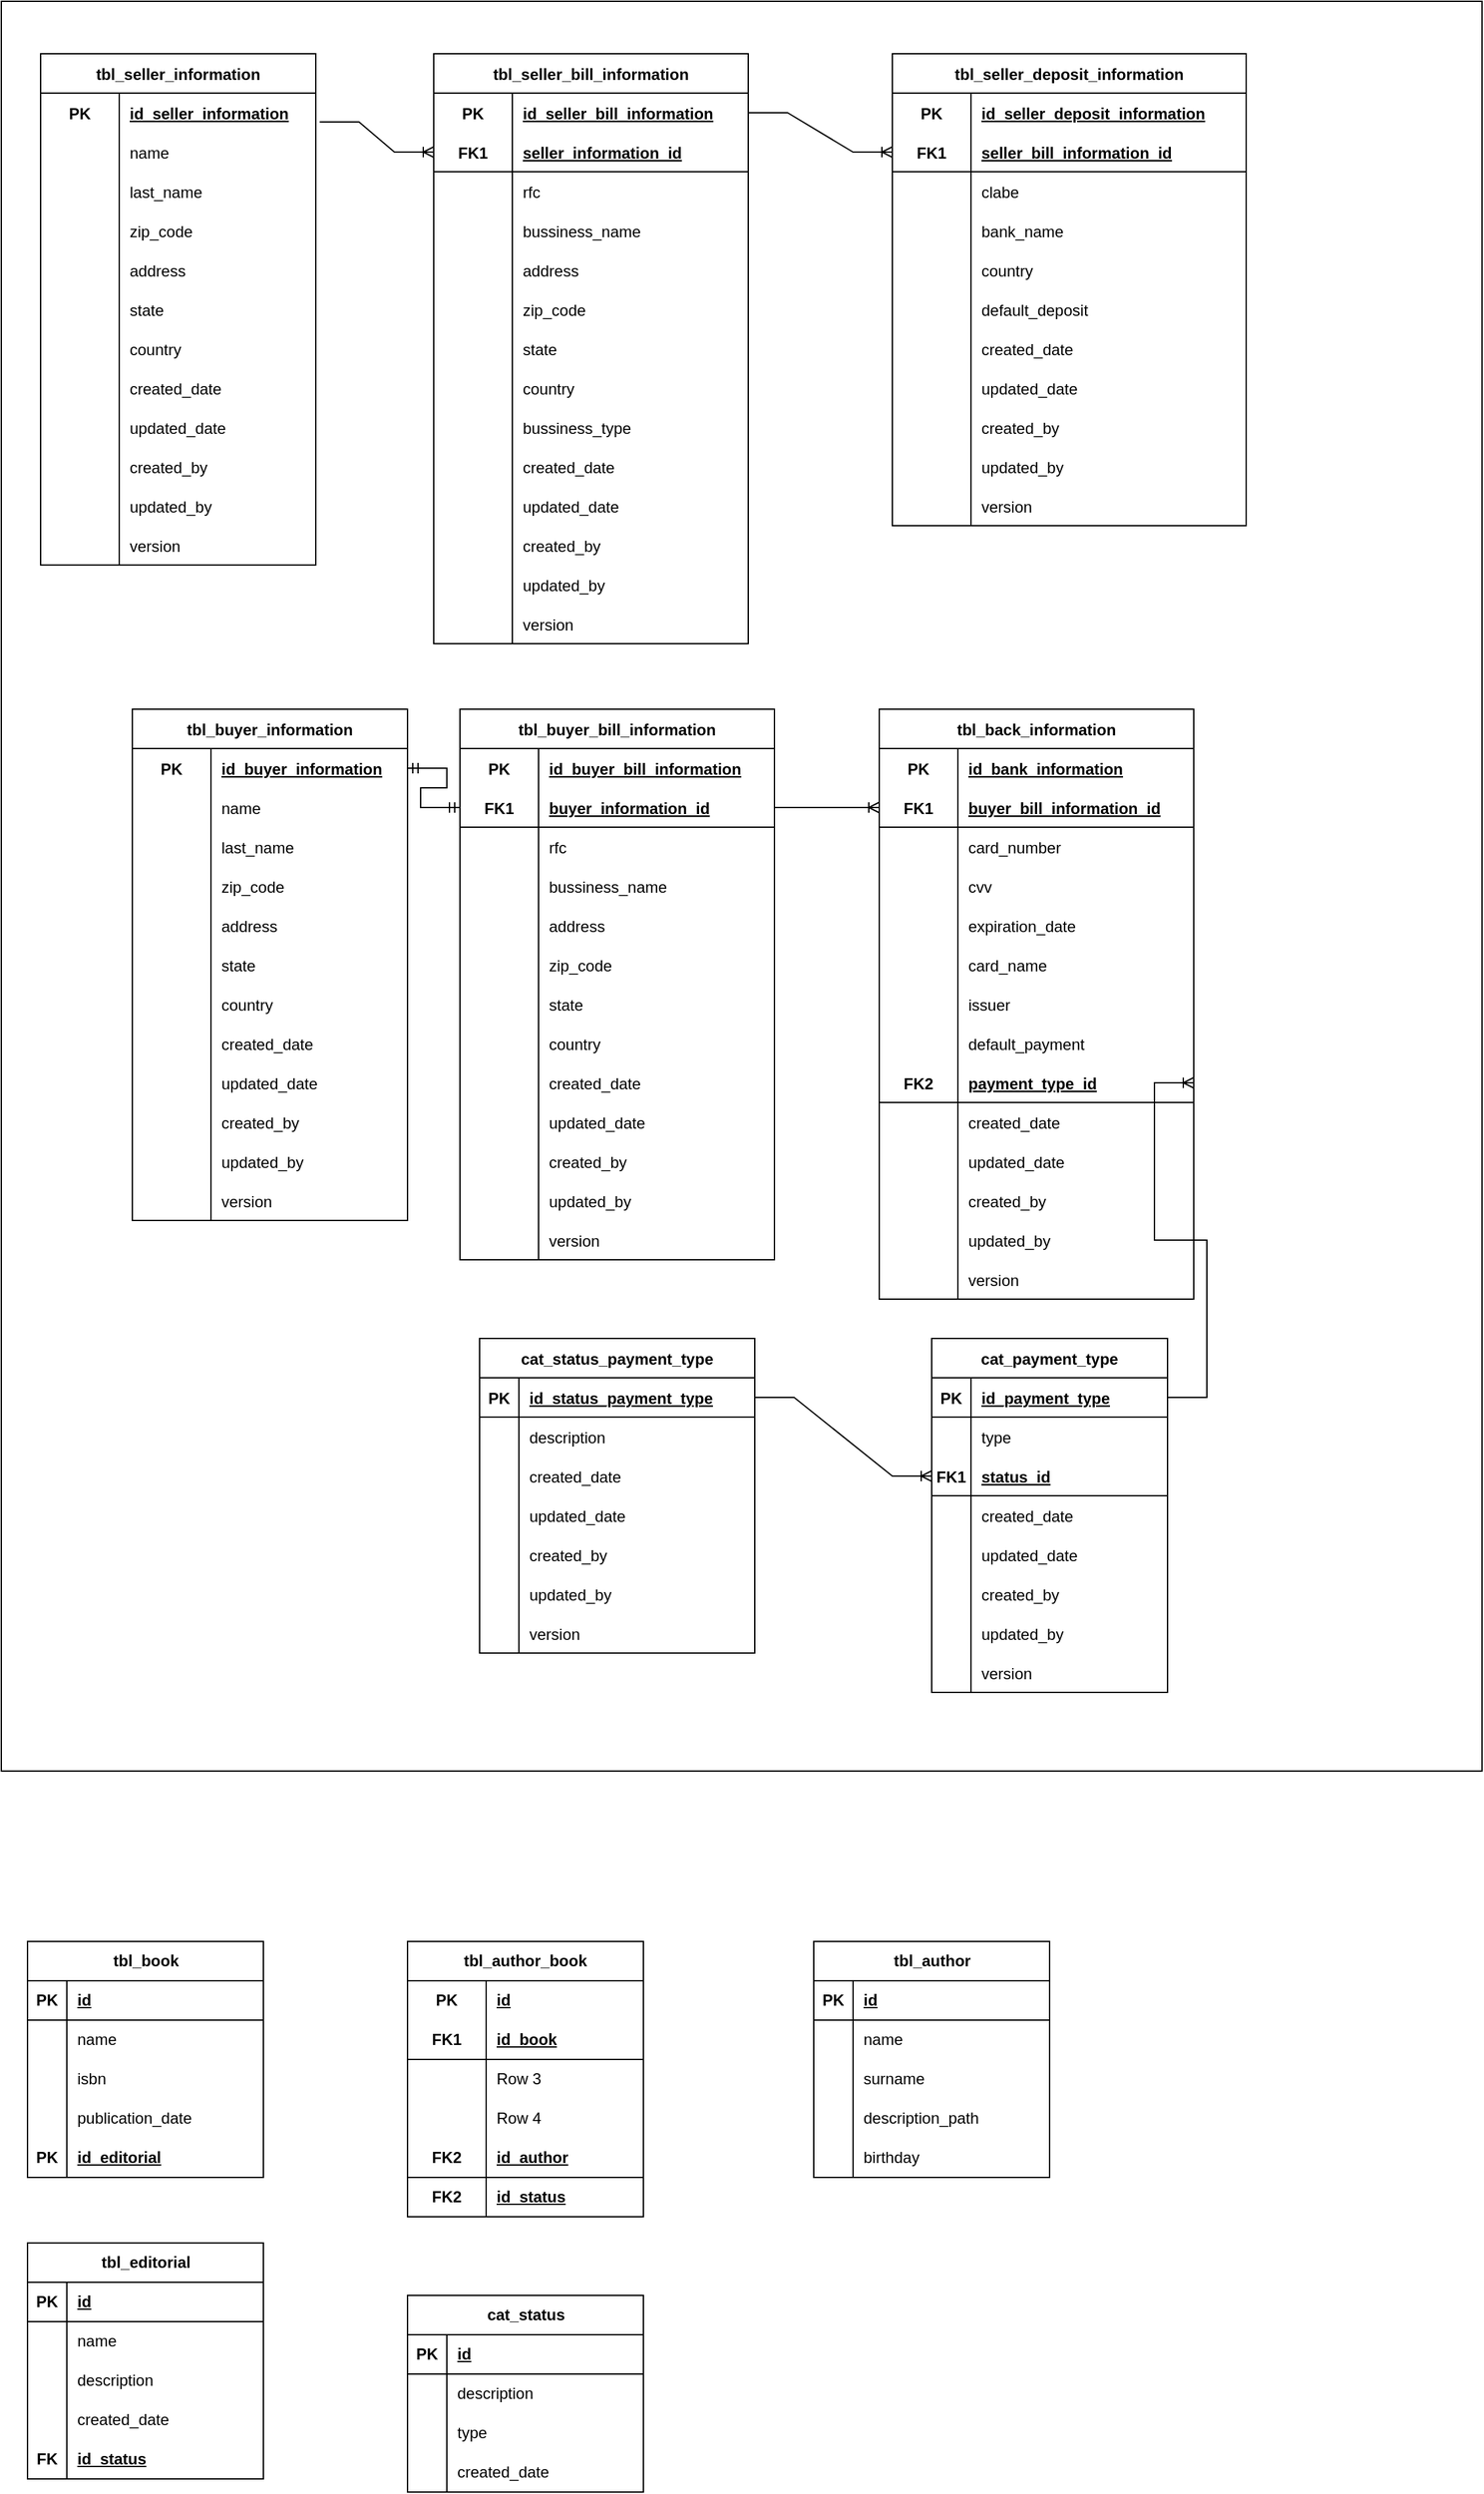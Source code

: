 <mxfile version="21.1.1" type="github">
  <diagram name="Page-1" id="VLLSUyKwArxKVn4R3EF9">
    <mxGraphModel dx="2074" dy="2165" grid="1" gridSize="10" guides="1" tooltips="1" connect="1" arrows="1" fold="1" page="1" pageScale="1" pageWidth="850" pageHeight="1100" math="0" shadow="0">
      <root>
        <mxCell id="0" />
        <mxCell id="1" parent="0" />
        <mxCell id="ySTZGrgjvBXbwBJpY8sX-1" value="" style="rounded=0;whiteSpace=wrap;html=1;" vertex="1" parent="1">
          <mxGeometry x="10" y="-20" width="1130" height="1350" as="geometry" />
        </mxCell>
        <mxCell id="8_gPTrb35EaR-e3ibEYy-1" value="tbl_seller_information" style="shape=table;startSize=30;container=1;collapsible=1;childLayout=tableLayout;fixedRows=1;rowLines=0;fontStyle=1;align=center;resizeLast=1;" parent="1" vertex="1">
          <mxGeometry x="40" y="20" width="210" height="390" as="geometry" />
        </mxCell>
        <mxCell id="8_gPTrb35EaR-e3ibEYy-2" value="" style="shape=tableRow;horizontal=0;startSize=0;swimlaneHead=0;swimlaneBody=0;fillColor=none;collapsible=0;dropTarget=0;points=[[0,0.5],[1,0.5]];portConstraint=eastwest;top=0;left=0;right=0;bottom=0;" parent="8_gPTrb35EaR-e3ibEYy-1" vertex="1">
          <mxGeometry y="30" width="210" height="30" as="geometry" />
        </mxCell>
        <mxCell id="8_gPTrb35EaR-e3ibEYy-3" value="PK" style="shape=partialRectangle;connectable=0;fillColor=none;top=0;left=0;bottom=0;right=0;fontStyle=1;overflow=hidden;" parent="8_gPTrb35EaR-e3ibEYy-2" vertex="1">
          <mxGeometry width="60" height="30" as="geometry">
            <mxRectangle width="60" height="30" as="alternateBounds" />
          </mxGeometry>
        </mxCell>
        <mxCell id="8_gPTrb35EaR-e3ibEYy-4" value="id_seller_information" style="shape=partialRectangle;connectable=0;fillColor=none;top=0;left=0;bottom=0;right=0;align=left;spacingLeft=6;fontStyle=5;overflow=hidden;" parent="8_gPTrb35EaR-e3ibEYy-2" vertex="1">
          <mxGeometry x="60" width="150" height="30" as="geometry">
            <mxRectangle width="150" height="30" as="alternateBounds" />
          </mxGeometry>
        </mxCell>
        <mxCell id="8_gPTrb35EaR-e3ibEYy-8" value="" style="shape=tableRow;horizontal=0;startSize=0;swimlaneHead=0;swimlaneBody=0;fillColor=none;collapsible=0;dropTarget=0;points=[[0,0.5],[1,0.5]];portConstraint=eastwest;top=0;left=0;right=0;bottom=0;" parent="8_gPTrb35EaR-e3ibEYy-1" vertex="1">
          <mxGeometry y="60" width="210" height="30" as="geometry" />
        </mxCell>
        <mxCell id="8_gPTrb35EaR-e3ibEYy-9" value="" style="shape=partialRectangle;connectable=0;fillColor=none;top=0;left=0;bottom=0;right=0;editable=1;overflow=hidden;" parent="8_gPTrb35EaR-e3ibEYy-8" vertex="1">
          <mxGeometry width="60" height="30" as="geometry">
            <mxRectangle width="60" height="30" as="alternateBounds" />
          </mxGeometry>
        </mxCell>
        <mxCell id="8_gPTrb35EaR-e3ibEYy-10" value="name" style="shape=partialRectangle;connectable=0;fillColor=none;top=0;left=0;bottom=0;right=0;align=left;spacingLeft=6;overflow=hidden;" parent="8_gPTrb35EaR-e3ibEYy-8" vertex="1">
          <mxGeometry x="60" width="150" height="30" as="geometry">
            <mxRectangle width="150" height="30" as="alternateBounds" />
          </mxGeometry>
        </mxCell>
        <mxCell id="8_gPTrb35EaR-e3ibEYy-11" value="" style="shape=tableRow;horizontal=0;startSize=0;swimlaneHead=0;swimlaneBody=0;fillColor=none;collapsible=0;dropTarget=0;points=[[0,0.5],[1,0.5]];portConstraint=eastwest;top=0;left=0;right=0;bottom=0;" parent="8_gPTrb35EaR-e3ibEYy-1" vertex="1">
          <mxGeometry y="90" width="210" height="30" as="geometry" />
        </mxCell>
        <mxCell id="8_gPTrb35EaR-e3ibEYy-12" value="" style="shape=partialRectangle;connectable=0;fillColor=none;top=0;left=0;bottom=0;right=0;editable=1;overflow=hidden;" parent="8_gPTrb35EaR-e3ibEYy-11" vertex="1">
          <mxGeometry width="60" height="30" as="geometry">
            <mxRectangle width="60" height="30" as="alternateBounds" />
          </mxGeometry>
        </mxCell>
        <mxCell id="8_gPTrb35EaR-e3ibEYy-13" value="last_name" style="shape=partialRectangle;connectable=0;fillColor=none;top=0;left=0;bottom=0;right=0;align=left;spacingLeft=6;overflow=hidden;" parent="8_gPTrb35EaR-e3ibEYy-11" vertex="1">
          <mxGeometry x="60" width="150" height="30" as="geometry">
            <mxRectangle width="150" height="30" as="alternateBounds" />
          </mxGeometry>
        </mxCell>
        <mxCell id="8_gPTrb35EaR-e3ibEYy-14" value="" style="shape=tableRow;horizontal=0;startSize=0;swimlaneHead=0;swimlaneBody=0;fillColor=none;collapsible=0;dropTarget=0;points=[[0,0.5],[1,0.5]];portConstraint=eastwest;top=0;left=0;right=0;bottom=0;" parent="8_gPTrb35EaR-e3ibEYy-1" vertex="1">
          <mxGeometry y="120" width="210" height="30" as="geometry" />
        </mxCell>
        <mxCell id="8_gPTrb35EaR-e3ibEYy-15" value="" style="shape=partialRectangle;connectable=0;fillColor=none;top=0;left=0;bottom=0;right=0;editable=1;overflow=hidden;" parent="8_gPTrb35EaR-e3ibEYy-14" vertex="1">
          <mxGeometry width="60" height="30" as="geometry">
            <mxRectangle width="60" height="30" as="alternateBounds" />
          </mxGeometry>
        </mxCell>
        <mxCell id="8_gPTrb35EaR-e3ibEYy-16" value="zip_code" style="shape=partialRectangle;connectable=0;fillColor=none;top=0;left=0;bottom=0;right=0;align=left;spacingLeft=6;overflow=hidden;" parent="8_gPTrb35EaR-e3ibEYy-14" vertex="1">
          <mxGeometry x="60" width="150" height="30" as="geometry">
            <mxRectangle width="150" height="30" as="alternateBounds" />
          </mxGeometry>
        </mxCell>
        <mxCell id="8_gPTrb35EaR-e3ibEYy-17" value="" style="shape=tableRow;horizontal=0;startSize=0;swimlaneHead=0;swimlaneBody=0;fillColor=none;collapsible=0;dropTarget=0;points=[[0,0.5],[1,0.5]];portConstraint=eastwest;top=0;left=0;right=0;bottom=0;" parent="8_gPTrb35EaR-e3ibEYy-1" vertex="1">
          <mxGeometry y="150" width="210" height="30" as="geometry" />
        </mxCell>
        <mxCell id="8_gPTrb35EaR-e3ibEYy-18" value="" style="shape=partialRectangle;connectable=0;fillColor=none;top=0;left=0;bottom=0;right=0;editable=1;overflow=hidden;" parent="8_gPTrb35EaR-e3ibEYy-17" vertex="1">
          <mxGeometry width="60" height="30" as="geometry">
            <mxRectangle width="60" height="30" as="alternateBounds" />
          </mxGeometry>
        </mxCell>
        <mxCell id="8_gPTrb35EaR-e3ibEYy-19" value="address" style="shape=partialRectangle;connectable=0;fillColor=none;top=0;left=0;bottom=0;right=0;align=left;spacingLeft=6;overflow=hidden;" parent="8_gPTrb35EaR-e3ibEYy-17" vertex="1">
          <mxGeometry x="60" width="150" height="30" as="geometry">
            <mxRectangle width="150" height="30" as="alternateBounds" />
          </mxGeometry>
        </mxCell>
        <mxCell id="8_gPTrb35EaR-e3ibEYy-20" value="" style="shape=tableRow;horizontal=0;startSize=0;swimlaneHead=0;swimlaneBody=0;fillColor=none;collapsible=0;dropTarget=0;points=[[0,0.5],[1,0.5]];portConstraint=eastwest;top=0;left=0;right=0;bottom=0;" parent="8_gPTrb35EaR-e3ibEYy-1" vertex="1">
          <mxGeometry y="180" width="210" height="30" as="geometry" />
        </mxCell>
        <mxCell id="8_gPTrb35EaR-e3ibEYy-21" value="" style="shape=partialRectangle;connectable=0;fillColor=none;top=0;left=0;bottom=0;right=0;editable=1;overflow=hidden;" parent="8_gPTrb35EaR-e3ibEYy-20" vertex="1">
          <mxGeometry width="60" height="30" as="geometry">
            <mxRectangle width="60" height="30" as="alternateBounds" />
          </mxGeometry>
        </mxCell>
        <mxCell id="8_gPTrb35EaR-e3ibEYy-22" value="state" style="shape=partialRectangle;connectable=0;fillColor=none;top=0;left=0;bottom=0;right=0;align=left;spacingLeft=6;overflow=hidden;" parent="8_gPTrb35EaR-e3ibEYy-20" vertex="1">
          <mxGeometry x="60" width="150" height="30" as="geometry">
            <mxRectangle width="150" height="30" as="alternateBounds" />
          </mxGeometry>
        </mxCell>
        <mxCell id="8_gPTrb35EaR-e3ibEYy-23" value="" style="shape=tableRow;horizontal=0;startSize=0;swimlaneHead=0;swimlaneBody=0;fillColor=none;collapsible=0;dropTarget=0;points=[[0,0.5],[1,0.5]];portConstraint=eastwest;top=0;left=0;right=0;bottom=0;" parent="8_gPTrb35EaR-e3ibEYy-1" vertex="1">
          <mxGeometry y="210" width="210" height="30" as="geometry" />
        </mxCell>
        <mxCell id="8_gPTrb35EaR-e3ibEYy-24" value="" style="shape=partialRectangle;connectable=0;fillColor=none;top=0;left=0;bottom=0;right=0;editable=1;overflow=hidden;" parent="8_gPTrb35EaR-e3ibEYy-23" vertex="1">
          <mxGeometry width="60" height="30" as="geometry">
            <mxRectangle width="60" height="30" as="alternateBounds" />
          </mxGeometry>
        </mxCell>
        <mxCell id="8_gPTrb35EaR-e3ibEYy-25" value="country" style="shape=partialRectangle;connectable=0;fillColor=none;top=0;left=0;bottom=0;right=0;align=left;spacingLeft=6;overflow=hidden;" parent="8_gPTrb35EaR-e3ibEYy-23" vertex="1">
          <mxGeometry x="60" width="150" height="30" as="geometry">
            <mxRectangle width="150" height="30" as="alternateBounds" />
          </mxGeometry>
        </mxCell>
        <mxCell id="8_gPTrb35EaR-e3ibEYy-217" value="" style="shape=tableRow;horizontal=0;startSize=0;swimlaneHead=0;swimlaneBody=0;fillColor=none;collapsible=0;dropTarget=0;points=[[0,0.5],[1,0.5]];portConstraint=eastwest;top=0;left=0;right=0;bottom=0;" parent="8_gPTrb35EaR-e3ibEYy-1" vertex="1">
          <mxGeometry y="240" width="210" height="30" as="geometry" />
        </mxCell>
        <mxCell id="8_gPTrb35EaR-e3ibEYy-218" value="" style="shape=partialRectangle;connectable=0;fillColor=none;top=0;left=0;bottom=0;right=0;editable=1;overflow=hidden;" parent="8_gPTrb35EaR-e3ibEYy-217" vertex="1">
          <mxGeometry width="60" height="30" as="geometry">
            <mxRectangle width="60" height="30" as="alternateBounds" />
          </mxGeometry>
        </mxCell>
        <mxCell id="8_gPTrb35EaR-e3ibEYy-219" value="created_date" style="shape=partialRectangle;connectable=0;fillColor=none;top=0;left=0;bottom=0;right=0;align=left;spacingLeft=6;overflow=hidden;" parent="8_gPTrb35EaR-e3ibEYy-217" vertex="1">
          <mxGeometry x="60" width="150" height="30" as="geometry">
            <mxRectangle width="150" height="30" as="alternateBounds" />
          </mxGeometry>
        </mxCell>
        <mxCell id="8_gPTrb35EaR-e3ibEYy-220" value="" style="shape=tableRow;horizontal=0;startSize=0;swimlaneHead=0;swimlaneBody=0;fillColor=none;collapsible=0;dropTarget=0;points=[[0,0.5],[1,0.5]];portConstraint=eastwest;top=0;left=0;right=0;bottom=0;" parent="8_gPTrb35EaR-e3ibEYy-1" vertex="1">
          <mxGeometry y="270" width="210" height="30" as="geometry" />
        </mxCell>
        <mxCell id="8_gPTrb35EaR-e3ibEYy-221" value="" style="shape=partialRectangle;connectable=0;fillColor=none;top=0;left=0;bottom=0;right=0;editable=1;overflow=hidden;" parent="8_gPTrb35EaR-e3ibEYy-220" vertex="1">
          <mxGeometry width="60" height="30" as="geometry">
            <mxRectangle width="60" height="30" as="alternateBounds" />
          </mxGeometry>
        </mxCell>
        <mxCell id="8_gPTrb35EaR-e3ibEYy-222" value="updated_date" style="shape=partialRectangle;connectable=0;fillColor=none;top=0;left=0;bottom=0;right=0;align=left;spacingLeft=6;overflow=hidden;" parent="8_gPTrb35EaR-e3ibEYy-220" vertex="1">
          <mxGeometry x="60" width="150" height="30" as="geometry">
            <mxRectangle width="150" height="30" as="alternateBounds" />
          </mxGeometry>
        </mxCell>
        <mxCell id="8_gPTrb35EaR-e3ibEYy-223" value="" style="shape=tableRow;horizontal=0;startSize=0;swimlaneHead=0;swimlaneBody=0;fillColor=none;collapsible=0;dropTarget=0;points=[[0,0.5],[1,0.5]];portConstraint=eastwest;top=0;left=0;right=0;bottom=0;" parent="8_gPTrb35EaR-e3ibEYy-1" vertex="1">
          <mxGeometry y="300" width="210" height="30" as="geometry" />
        </mxCell>
        <mxCell id="8_gPTrb35EaR-e3ibEYy-224" value="" style="shape=partialRectangle;connectable=0;fillColor=none;top=0;left=0;bottom=0;right=0;editable=1;overflow=hidden;" parent="8_gPTrb35EaR-e3ibEYy-223" vertex="1">
          <mxGeometry width="60" height="30" as="geometry">
            <mxRectangle width="60" height="30" as="alternateBounds" />
          </mxGeometry>
        </mxCell>
        <mxCell id="8_gPTrb35EaR-e3ibEYy-225" value="created_by" style="shape=partialRectangle;connectable=0;fillColor=none;top=0;left=0;bottom=0;right=0;align=left;spacingLeft=6;overflow=hidden;" parent="8_gPTrb35EaR-e3ibEYy-223" vertex="1">
          <mxGeometry x="60" width="150" height="30" as="geometry">
            <mxRectangle width="150" height="30" as="alternateBounds" />
          </mxGeometry>
        </mxCell>
        <mxCell id="8_gPTrb35EaR-e3ibEYy-226" value="" style="shape=tableRow;horizontal=0;startSize=0;swimlaneHead=0;swimlaneBody=0;fillColor=none;collapsible=0;dropTarget=0;points=[[0,0.5],[1,0.5]];portConstraint=eastwest;top=0;left=0;right=0;bottom=0;" parent="8_gPTrb35EaR-e3ibEYy-1" vertex="1">
          <mxGeometry y="330" width="210" height="30" as="geometry" />
        </mxCell>
        <mxCell id="8_gPTrb35EaR-e3ibEYy-227" value="" style="shape=partialRectangle;connectable=0;fillColor=none;top=0;left=0;bottom=0;right=0;editable=1;overflow=hidden;" parent="8_gPTrb35EaR-e3ibEYy-226" vertex="1">
          <mxGeometry width="60" height="30" as="geometry">
            <mxRectangle width="60" height="30" as="alternateBounds" />
          </mxGeometry>
        </mxCell>
        <mxCell id="8_gPTrb35EaR-e3ibEYy-228" value="updated_by" style="shape=partialRectangle;connectable=0;fillColor=none;top=0;left=0;bottom=0;right=0;align=left;spacingLeft=6;overflow=hidden;" parent="8_gPTrb35EaR-e3ibEYy-226" vertex="1">
          <mxGeometry x="60" width="150" height="30" as="geometry">
            <mxRectangle width="150" height="30" as="alternateBounds" />
          </mxGeometry>
        </mxCell>
        <mxCell id="8_gPTrb35EaR-e3ibEYy-229" value="" style="shape=tableRow;horizontal=0;startSize=0;swimlaneHead=0;swimlaneBody=0;fillColor=none;collapsible=0;dropTarget=0;points=[[0,0.5],[1,0.5]];portConstraint=eastwest;top=0;left=0;right=0;bottom=0;" parent="8_gPTrb35EaR-e3ibEYy-1" vertex="1">
          <mxGeometry y="360" width="210" height="30" as="geometry" />
        </mxCell>
        <mxCell id="8_gPTrb35EaR-e3ibEYy-230" value="" style="shape=partialRectangle;connectable=0;fillColor=none;top=0;left=0;bottom=0;right=0;editable=1;overflow=hidden;" parent="8_gPTrb35EaR-e3ibEYy-229" vertex="1">
          <mxGeometry width="60" height="30" as="geometry">
            <mxRectangle width="60" height="30" as="alternateBounds" />
          </mxGeometry>
        </mxCell>
        <mxCell id="8_gPTrb35EaR-e3ibEYy-231" value="version" style="shape=partialRectangle;connectable=0;fillColor=none;top=0;left=0;bottom=0;right=0;align=left;spacingLeft=6;overflow=hidden;" parent="8_gPTrb35EaR-e3ibEYy-229" vertex="1">
          <mxGeometry x="60" width="150" height="30" as="geometry">
            <mxRectangle width="150" height="30" as="alternateBounds" />
          </mxGeometry>
        </mxCell>
        <mxCell id="8_gPTrb35EaR-e3ibEYy-26" value="tbl_seller_bill_information" style="shape=table;startSize=30;container=1;collapsible=1;childLayout=tableLayout;fixedRows=1;rowLines=0;fontStyle=1;align=center;resizeLast=1;" parent="1" vertex="1">
          <mxGeometry x="340" y="20" width="240" height="450" as="geometry" />
        </mxCell>
        <mxCell id="8_gPTrb35EaR-e3ibEYy-27" value="" style="shape=tableRow;horizontal=0;startSize=0;swimlaneHead=0;swimlaneBody=0;fillColor=none;collapsible=0;dropTarget=0;points=[[0,0.5],[1,0.5]];portConstraint=eastwest;top=0;left=0;right=0;bottom=0;" parent="8_gPTrb35EaR-e3ibEYy-26" vertex="1">
          <mxGeometry y="30" width="240" height="30" as="geometry" />
        </mxCell>
        <mxCell id="8_gPTrb35EaR-e3ibEYy-28" value="PK" style="shape=partialRectangle;connectable=0;fillColor=none;top=0;left=0;bottom=0;right=0;fontStyle=1;overflow=hidden;" parent="8_gPTrb35EaR-e3ibEYy-27" vertex="1">
          <mxGeometry width="60" height="30" as="geometry">
            <mxRectangle width="60" height="30" as="alternateBounds" />
          </mxGeometry>
        </mxCell>
        <mxCell id="8_gPTrb35EaR-e3ibEYy-29" value="id_seller_bill_information" style="shape=partialRectangle;connectable=0;fillColor=none;top=0;left=0;bottom=0;right=0;align=left;spacingLeft=6;fontStyle=5;overflow=hidden;" parent="8_gPTrb35EaR-e3ibEYy-27" vertex="1">
          <mxGeometry x="60" width="180" height="30" as="geometry">
            <mxRectangle width="180" height="30" as="alternateBounds" />
          </mxGeometry>
        </mxCell>
        <mxCell id="8_gPTrb35EaR-e3ibEYy-30" value="" style="shape=tableRow;horizontal=0;startSize=0;swimlaneHead=0;swimlaneBody=0;fillColor=none;collapsible=0;dropTarget=0;points=[[0,0.5],[1,0.5]];portConstraint=eastwest;top=0;left=0;right=0;bottom=1;" parent="8_gPTrb35EaR-e3ibEYy-26" vertex="1">
          <mxGeometry y="60" width="240" height="30" as="geometry" />
        </mxCell>
        <mxCell id="8_gPTrb35EaR-e3ibEYy-31" value="FK1" style="shape=partialRectangle;connectable=0;fillColor=none;top=0;left=0;bottom=0;right=0;fontStyle=1;overflow=hidden;" parent="8_gPTrb35EaR-e3ibEYy-30" vertex="1">
          <mxGeometry width="60" height="30" as="geometry">
            <mxRectangle width="60" height="30" as="alternateBounds" />
          </mxGeometry>
        </mxCell>
        <mxCell id="8_gPTrb35EaR-e3ibEYy-32" value="seller_information_id" style="shape=partialRectangle;connectable=0;fillColor=none;top=0;left=0;bottom=0;right=0;align=left;spacingLeft=6;fontStyle=5;overflow=hidden;" parent="8_gPTrb35EaR-e3ibEYy-30" vertex="1">
          <mxGeometry x="60" width="180" height="30" as="geometry">
            <mxRectangle width="180" height="30" as="alternateBounds" />
          </mxGeometry>
        </mxCell>
        <mxCell id="8_gPTrb35EaR-e3ibEYy-33" value="" style="shape=tableRow;horizontal=0;startSize=0;swimlaneHead=0;swimlaneBody=0;fillColor=none;collapsible=0;dropTarget=0;points=[[0,0.5],[1,0.5]];portConstraint=eastwest;top=0;left=0;right=0;bottom=0;" parent="8_gPTrb35EaR-e3ibEYy-26" vertex="1">
          <mxGeometry y="90" width="240" height="30" as="geometry" />
        </mxCell>
        <mxCell id="8_gPTrb35EaR-e3ibEYy-34" value="" style="shape=partialRectangle;connectable=0;fillColor=none;top=0;left=0;bottom=0;right=0;editable=1;overflow=hidden;" parent="8_gPTrb35EaR-e3ibEYy-33" vertex="1">
          <mxGeometry width="60" height="30" as="geometry">
            <mxRectangle width="60" height="30" as="alternateBounds" />
          </mxGeometry>
        </mxCell>
        <mxCell id="8_gPTrb35EaR-e3ibEYy-35" value="rfc" style="shape=partialRectangle;connectable=0;fillColor=none;top=0;left=0;bottom=0;right=0;align=left;spacingLeft=6;overflow=hidden;" parent="8_gPTrb35EaR-e3ibEYy-33" vertex="1">
          <mxGeometry x="60" width="180" height="30" as="geometry">
            <mxRectangle width="180" height="30" as="alternateBounds" />
          </mxGeometry>
        </mxCell>
        <mxCell id="8_gPTrb35EaR-e3ibEYy-36" value="" style="shape=tableRow;horizontal=0;startSize=0;swimlaneHead=0;swimlaneBody=0;fillColor=none;collapsible=0;dropTarget=0;points=[[0,0.5],[1,0.5]];portConstraint=eastwest;top=0;left=0;right=0;bottom=0;" parent="8_gPTrb35EaR-e3ibEYy-26" vertex="1">
          <mxGeometry y="120" width="240" height="30" as="geometry" />
        </mxCell>
        <mxCell id="8_gPTrb35EaR-e3ibEYy-37" value="" style="shape=partialRectangle;connectable=0;fillColor=none;top=0;left=0;bottom=0;right=0;editable=1;overflow=hidden;" parent="8_gPTrb35EaR-e3ibEYy-36" vertex="1">
          <mxGeometry width="60" height="30" as="geometry">
            <mxRectangle width="60" height="30" as="alternateBounds" />
          </mxGeometry>
        </mxCell>
        <mxCell id="8_gPTrb35EaR-e3ibEYy-38" value="bussiness_name" style="shape=partialRectangle;connectable=0;fillColor=none;top=0;left=0;bottom=0;right=0;align=left;spacingLeft=6;overflow=hidden;" parent="8_gPTrb35EaR-e3ibEYy-36" vertex="1">
          <mxGeometry x="60" width="180" height="30" as="geometry">
            <mxRectangle width="180" height="30" as="alternateBounds" />
          </mxGeometry>
        </mxCell>
        <mxCell id="8_gPTrb35EaR-e3ibEYy-39" value="" style="shape=tableRow;horizontal=0;startSize=0;swimlaneHead=0;swimlaneBody=0;fillColor=none;collapsible=0;dropTarget=0;points=[[0,0.5],[1,0.5]];portConstraint=eastwest;top=0;left=0;right=0;bottom=0;" parent="8_gPTrb35EaR-e3ibEYy-26" vertex="1">
          <mxGeometry y="150" width="240" height="30" as="geometry" />
        </mxCell>
        <mxCell id="8_gPTrb35EaR-e3ibEYy-40" value="" style="shape=partialRectangle;connectable=0;fillColor=none;top=0;left=0;bottom=0;right=0;editable=1;overflow=hidden;" parent="8_gPTrb35EaR-e3ibEYy-39" vertex="1">
          <mxGeometry width="60" height="30" as="geometry">
            <mxRectangle width="60" height="30" as="alternateBounds" />
          </mxGeometry>
        </mxCell>
        <mxCell id="8_gPTrb35EaR-e3ibEYy-41" value="address" style="shape=partialRectangle;connectable=0;fillColor=none;top=0;left=0;bottom=0;right=0;align=left;spacingLeft=6;overflow=hidden;" parent="8_gPTrb35EaR-e3ibEYy-39" vertex="1">
          <mxGeometry x="60" width="180" height="30" as="geometry">
            <mxRectangle width="180" height="30" as="alternateBounds" />
          </mxGeometry>
        </mxCell>
        <mxCell id="8_gPTrb35EaR-e3ibEYy-42" value="" style="shape=tableRow;horizontal=0;startSize=0;swimlaneHead=0;swimlaneBody=0;fillColor=none;collapsible=0;dropTarget=0;points=[[0,0.5],[1,0.5]];portConstraint=eastwest;top=0;left=0;right=0;bottom=0;" parent="8_gPTrb35EaR-e3ibEYy-26" vertex="1">
          <mxGeometry y="180" width="240" height="30" as="geometry" />
        </mxCell>
        <mxCell id="8_gPTrb35EaR-e3ibEYy-43" value="" style="shape=partialRectangle;connectable=0;fillColor=none;top=0;left=0;bottom=0;right=0;editable=1;overflow=hidden;" parent="8_gPTrb35EaR-e3ibEYy-42" vertex="1">
          <mxGeometry width="60" height="30" as="geometry">
            <mxRectangle width="60" height="30" as="alternateBounds" />
          </mxGeometry>
        </mxCell>
        <mxCell id="8_gPTrb35EaR-e3ibEYy-44" value="zip_code" style="shape=partialRectangle;connectable=0;fillColor=none;top=0;left=0;bottom=0;right=0;align=left;spacingLeft=6;overflow=hidden;" parent="8_gPTrb35EaR-e3ibEYy-42" vertex="1">
          <mxGeometry x="60" width="180" height="30" as="geometry">
            <mxRectangle width="180" height="30" as="alternateBounds" />
          </mxGeometry>
        </mxCell>
        <mxCell id="8_gPTrb35EaR-e3ibEYy-45" value="" style="shape=tableRow;horizontal=0;startSize=0;swimlaneHead=0;swimlaneBody=0;fillColor=none;collapsible=0;dropTarget=0;points=[[0,0.5],[1,0.5]];portConstraint=eastwest;top=0;left=0;right=0;bottom=0;" parent="8_gPTrb35EaR-e3ibEYy-26" vertex="1">
          <mxGeometry y="210" width="240" height="30" as="geometry" />
        </mxCell>
        <mxCell id="8_gPTrb35EaR-e3ibEYy-46" value="" style="shape=partialRectangle;connectable=0;fillColor=none;top=0;left=0;bottom=0;right=0;editable=1;overflow=hidden;" parent="8_gPTrb35EaR-e3ibEYy-45" vertex="1">
          <mxGeometry width="60" height="30" as="geometry">
            <mxRectangle width="60" height="30" as="alternateBounds" />
          </mxGeometry>
        </mxCell>
        <mxCell id="8_gPTrb35EaR-e3ibEYy-47" value="state" style="shape=partialRectangle;connectable=0;fillColor=none;top=0;left=0;bottom=0;right=0;align=left;spacingLeft=6;overflow=hidden;" parent="8_gPTrb35EaR-e3ibEYy-45" vertex="1">
          <mxGeometry x="60" width="180" height="30" as="geometry">
            <mxRectangle width="180" height="30" as="alternateBounds" />
          </mxGeometry>
        </mxCell>
        <mxCell id="8_gPTrb35EaR-e3ibEYy-48" value="" style="shape=tableRow;horizontal=0;startSize=0;swimlaneHead=0;swimlaneBody=0;fillColor=none;collapsible=0;dropTarget=0;points=[[0,0.5],[1,0.5]];portConstraint=eastwest;top=0;left=0;right=0;bottom=0;" parent="8_gPTrb35EaR-e3ibEYy-26" vertex="1">
          <mxGeometry y="240" width="240" height="30" as="geometry" />
        </mxCell>
        <mxCell id="8_gPTrb35EaR-e3ibEYy-49" value="" style="shape=partialRectangle;connectable=0;fillColor=none;top=0;left=0;bottom=0;right=0;editable=1;overflow=hidden;" parent="8_gPTrb35EaR-e3ibEYy-48" vertex="1">
          <mxGeometry width="60" height="30" as="geometry">
            <mxRectangle width="60" height="30" as="alternateBounds" />
          </mxGeometry>
        </mxCell>
        <mxCell id="8_gPTrb35EaR-e3ibEYy-50" value="country" style="shape=partialRectangle;connectable=0;fillColor=none;top=0;left=0;bottom=0;right=0;align=left;spacingLeft=6;overflow=hidden;" parent="8_gPTrb35EaR-e3ibEYy-48" vertex="1">
          <mxGeometry x="60" width="180" height="30" as="geometry">
            <mxRectangle width="180" height="30" as="alternateBounds" />
          </mxGeometry>
        </mxCell>
        <mxCell id="8_gPTrb35EaR-e3ibEYy-51" value="" style="shape=tableRow;horizontal=0;startSize=0;swimlaneHead=0;swimlaneBody=0;fillColor=none;collapsible=0;dropTarget=0;points=[[0,0.5],[1,0.5]];portConstraint=eastwest;top=0;left=0;right=0;bottom=0;" parent="8_gPTrb35EaR-e3ibEYy-26" vertex="1">
          <mxGeometry y="270" width="240" height="30" as="geometry" />
        </mxCell>
        <mxCell id="8_gPTrb35EaR-e3ibEYy-52" value="" style="shape=partialRectangle;connectable=0;fillColor=none;top=0;left=0;bottom=0;right=0;editable=1;overflow=hidden;" parent="8_gPTrb35EaR-e3ibEYy-51" vertex="1">
          <mxGeometry width="60" height="30" as="geometry">
            <mxRectangle width="60" height="30" as="alternateBounds" />
          </mxGeometry>
        </mxCell>
        <mxCell id="8_gPTrb35EaR-e3ibEYy-53" value="bussiness_type" style="shape=partialRectangle;connectable=0;fillColor=none;top=0;left=0;bottom=0;right=0;align=left;spacingLeft=6;overflow=hidden;" parent="8_gPTrb35EaR-e3ibEYy-51" vertex="1">
          <mxGeometry x="60" width="180" height="30" as="geometry">
            <mxRectangle width="180" height="30" as="alternateBounds" />
          </mxGeometry>
        </mxCell>
        <mxCell id="8_gPTrb35EaR-e3ibEYy-202" value="" style="shape=tableRow;horizontal=0;startSize=0;swimlaneHead=0;swimlaneBody=0;fillColor=none;collapsible=0;dropTarget=0;points=[[0,0.5],[1,0.5]];portConstraint=eastwest;top=0;left=0;right=0;bottom=0;" parent="8_gPTrb35EaR-e3ibEYy-26" vertex="1">
          <mxGeometry y="300" width="240" height="30" as="geometry" />
        </mxCell>
        <mxCell id="8_gPTrb35EaR-e3ibEYy-203" value="" style="shape=partialRectangle;connectable=0;fillColor=none;top=0;left=0;bottom=0;right=0;editable=1;overflow=hidden;" parent="8_gPTrb35EaR-e3ibEYy-202" vertex="1">
          <mxGeometry width="60" height="30" as="geometry">
            <mxRectangle width="60" height="30" as="alternateBounds" />
          </mxGeometry>
        </mxCell>
        <mxCell id="8_gPTrb35EaR-e3ibEYy-204" value="created_date" style="shape=partialRectangle;connectable=0;fillColor=none;top=0;left=0;bottom=0;right=0;align=left;spacingLeft=6;overflow=hidden;" parent="8_gPTrb35EaR-e3ibEYy-202" vertex="1">
          <mxGeometry x="60" width="180" height="30" as="geometry">
            <mxRectangle width="180" height="30" as="alternateBounds" />
          </mxGeometry>
        </mxCell>
        <mxCell id="8_gPTrb35EaR-e3ibEYy-205" value="" style="shape=tableRow;horizontal=0;startSize=0;swimlaneHead=0;swimlaneBody=0;fillColor=none;collapsible=0;dropTarget=0;points=[[0,0.5],[1,0.5]];portConstraint=eastwest;top=0;left=0;right=0;bottom=0;" parent="8_gPTrb35EaR-e3ibEYy-26" vertex="1">
          <mxGeometry y="330" width="240" height="30" as="geometry" />
        </mxCell>
        <mxCell id="8_gPTrb35EaR-e3ibEYy-206" value="" style="shape=partialRectangle;connectable=0;fillColor=none;top=0;left=0;bottom=0;right=0;editable=1;overflow=hidden;" parent="8_gPTrb35EaR-e3ibEYy-205" vertex="1">
          <mxGeometry width="60" height="30" as="geometry">
            <mxRectangle width="60" height="30" as="alternateBounds" />
          </mxGeometry>
        </mxCell>
        <mxCell id="8_gPTrb35EaR-e3ibEYy-207" value="updated_date" style="shape=partialRectangle;connectable=0;fillColor=none;top=0;left=0;bottom=0;right=0;align=left;spacingLeft=6;overflow=hidden;" parent="8_gPTrb35EaR-e3ibEYy-205" vertex="1">
          <mxGeometry x="60" width="180" height="30" as="geometry">
            <mxRectangle width="180" height="30" as="alternateBounds" />
          </mxGeometry>
        </mxCell>
        <mxCell id="8_gPTrb35EaR-e3ibEYy-208" value="" style="shape=tableRow;horizontal=0;startSize=0;swimlaneHead=0;swimlaneBody=0;fillColor=none;collapsible=0;dropTarget=0;points=[[0,0.5],[1,0.5]];portConstraint=eastwest;top=0;left=0;right=0;bottom=0;" parent="8_gPTrb35EaR-e3ibEYy-26" vertex="1">
          <mxGeometry y="360" width="240" height="30" as="geometry" />
        </mxCell>
        <mxCell id="8_gPTrb35EaR-e3ibEYy-209" value="" style="shape=partialRectangle;connectable=0;fillColor=none;top=0;left=0;bottom=0;right=0;editable=1;overflow=hidden;" parent="8_gPTrb35EaR-e3ibEYy-208" vertex="1">
          <mxGeometry width="60" height="30" as="geometry">
            <mxRectangle width="60" height="30" as="alternateBounds" />
          </mxGeometry>
        </mxCell>
        <mxCell id="8_gPTrb35EaR-e3ibEYy-210" value="created_by" style="shape=partialRectangle;connectable=0;fillColor=none;top=0;left=0;bottom=0;right=0;align=left;spacingLeft=6;overflow=hidden;" parent="8_gPTrb35EaR-e3ibEYy-208" vertex="1">
          <mxGeometry x="60" width="180" height="30" as="geometry">
            <mxRectangle width="180" height="30" as="alternateBounds" />
          </mxGeometry>
        </mxCell>
        <mxCell id="8_gPTrb35EaR-e3ibEYy-211" value="" style="shape=tableRow;horizontal=0;startSize=0;swimlaneHead=0;swimlaneBody=0;fillColor=none;collapsible=0;dropTarget=0;points=[[0,0.5],[1,0.5]];portConstraint=eastwest;top=0;left=0;right=0;bottom=0;" parent="8_gPTrb35EaR-e3ibEYy-26" vertex="1">
          <mxGeometry y="390" width="240" height="30" as="geometry" />
        </mxCell>
        <mxCell id="8_gPTrb35EaR-e3ibEYy-212" value="" style="shape=partialRectangle;connectable=0;fillColor=none;top=0;left=0;bottom=0;right=0;editable=1;overflow=hidden;" parent="8_gPTrb35EaR-e3ibEYy-211" vertex="1">
          <mxGeometry width="60" height="30" as="geometry">
            <mxRectangle width="60" height="30" as="alternateBounds" />
          </mxGeometry>
        </mxCell>
        <mxCell id="8_gPTrb35EaR-e3ibEYy-213" value="updated_by" style="shape=partialRectangle;connectable=0;fillColor=none;top=0;left=0;bottom=0;right=0;align=left;spacingLeft=6;overflow=hidden;" parent="8_gPTrb35EaR-e3ibEYy-211" vertex="1">
          <mxGeometry x="60" width="180" height="30" as="geometry">
            <mxRectangle width="180" height="30" as="alternateBounds" />
          </mxGeometry>
        </mxCell>
        <mxCell id="8_gPTrb35EaR-e3ibEYy-214" value="" style="shape=tableRow;horizontal=0;startSize=0;swimlaneHead=0;swimlaneBody=0;fillColor=none;collapsible=0;dropTarget=0;points=[[0,0.5],[1,0.5]];portConstraint=eastwest;top=0;left=0;right=0;bottom=0;" parent="8_gPTrb35EaR-e3ibEYy-26" vertex="1">
          <mxGeometry y="420" width="240" height="30" as="geometry" />
        </mxCell>
        <mxCell id="8_gPTrb35EaR-e3ibEYy-215" value="" style="shape=partialRectangle;connectable=0;fillColor=none;top=0;left=0;bottom=0;right=0;editable=1;overflow=hidden;" parent="8_gPTrb35EaR-e3ibEYy-214" vertex="1">
          <mxGeometry width="60" height="30" as="geometry">
            <mxRectangle width="60" height="30" as="alternateBounds" />
          </mxGeometry>
        </mxCell>
        <mxCell id="8_gPTrb35EaR-e3ibEYy-216" value="version" style="shape=partialRectangle;connectable=0;fillColor=none;top=0;left=0;bottom=0;right=0;align=left;spacingLeft=6;overflow=hidden;" parent="8_gPTrb35EaR-e3ibEYy-214" vertex="1">
          <mxGeometry x="60" width="180" height="30" as="geometry">
            <mxRectangle width="180" height="30" as="alternateBounds" />
          </mxGeometry>
        </mxCell>
        <mxCell id="8_gPTrb35EaR-e3ibEYy-54" value="" style="edgeStyle=entityRelationEdgeStyle;fontSize=12;html=1;endArrow=ERoneToMany;rounded=0;entryX=0;entryY=0.5;entryDx=0;entryDy=0;exitX=1.014;exitY=0.733;exitDx=0;exitDy=0;exitPerimeter=0;" parent="1" source="8_gPTrb35EaR-e3ibEYy-2" target="8_gPTrb35EaR-e3ibEYy-30" edge="1">
          <mxGeometry width="100" height="100" relative="1" as="geometry">
            <mxPoint x="380" y="630" as="sourcePoint" />
            <mxPoint x="480" y="530" as="targetPoint" />
          </mxGeometry>
        </mxCell>
        <mxCell id="8_gPTrb35EaR-e3ibEYy-55" value="tbl_seller_deposit_information" style="shape=table;startSize=30;container=1;collapsible=1;childLayout=tableLayout;fixedRows=1;rowLines=0;fontStyle=1;align=center;resizeLast=1;" parent="1" vertex="1">
          <mxGeometry x="690" y="20" width="270" height="360" as="geometry" />
        </mxCell>
        <mxCell id="8_gPTrb35EaR-e3ibEYy-56" value="" style="shape=tableRow;horizontal=0;startSize=0;swimlaneHead=0;swimlaneBody=0;fillColor=none;collapsible=0;dropTarget=0;points=[[0,0.5],[1,0.5]];portConstraint=eastwest;top=0;left=0;right=0;bottom=0;" parent="8_gPTrb35EaR-e3ibEYy-55" vertex="1">
          <mxGeometry y="30" width="270" height="30" as="geometry" />
        </mxCell>
        <mxCell id="8_gPTrb35EaR-e3ibEYy-57" value="PK" style="shape=partialRectangle;connectable=0;fillColor=none;top=0;left=0;bottom=0;right=0;fontStyle=1;overflow=hidden;" parent="8_gPTrb35EaR-e3ibEYy-56" vertex="1">
          <mxGeometry width="60" height="30" as="geometry">
            <mxRectangle width="60" height="30" as="alternateBounds" />
          </mxGeometry>
        </mxCell>
        <mxCell id="8_gPTrb35EaR-e3ibEYy-58" value="id_seller_deposit_information" style="shape=partialRectangle;connectable=0;fillColor=none;top=0;left=0;bottom=0;right=0;align=left;spacingLeft=6;fontStyle=5;overflow=hidden;" parent="8_gPTrb35EaR-e3ibEYy-56" vertex="1">
          <mxGeometry x="60" width="210" height="30" as="geometry">
            <mxRectangle width="210" height="30" as="alternateBounds" />
          </mxGeometry>
        </mxCell>
        <mxCell id="8_gPTrb35EaR-e3ibEYy-59" value="" style="shape=tableRow;horizontal=0;startSize=0;swimlaneHead=0;swimlaneBody=0;fillColor=none;collapsible=0;dropTarget=0;points=[[0,0.5],[1,0.5]];portConstraint=eastwest;top=0;left=0;right=0;bottom=1;" parent="8_gPTrb35EaR-e3ibEYy-55" vertex="1">
          <mxGeometry y="60" width="270" height="30" as="geometry" />
        </mxCell>
        <mxCell id="8_gPTrb35EaR-e3ibEYy-60" value="FK1" style="shape=partialRectangle;connectable=0;fillColor=none;top=0;left=0;bottom=0;right=0;fontStyle=1;overflow=hidden;" parent="8_gPTrb35EaR-e3ibEYy-59" vertex="1">
          <mxGeometry width="60" height="30" as="geometry">
            <mxRectangle width="60" height="30" as="alternateBounds" />
          </mxGeometry>
        </mxCell>
        <mxCell id="8_gPTrb35EaR-e3ibEYy-61" value="seller_bill_information_id" style="shape=partialRectangle;connectable=0;fillColor=none;top=0;left=0;bottom=0;right=0;align=left;spacingLeft=6;fontStyle=5;overflow=hidden;" parent="8_gPTrb35EaR-e3ibEYy-59" vertex="1">
          <mxGeometry x="60" width="210" height="30" as="geometry">
            <mxRectangle width="210" height="30" as="alternateBounds" />
          </mxGeometry>
        </mxCell>
        <mxCell id="8_gPTrb35EaR-e3ibEYy-62" value="" style="shape=tableRow;horizontal=0;startSize=0;swimlaneHead=0;swimlaneBody=0;fillColor=none;collapsible=0;dropTarget=0;points=[[0,0.5],[1,0.5]];portConstraint=eastwest;top=0;left=0;right=0;bottom=0;" parent="8_gPTrb35EaR-e3ibEYy-55" vertex="1">
          <mxGeometry y="90" width="270" height="30" as="geometry" />
        </mxCell>
        <mxCell id="8_gPTrb35EaR-e3ibEYy-63" value="" style="shape=partialRectangle;connectable=0;fillColor=none;top=0;left=0;bottom=0;right=0;editable=1;overflow=hidden;" parent="8_gPTrb35EaR-e3ibEYy-62" vertex="1">
          <mxGeometry width="60" height="30" as="geometry">
            <mxRectangle width="60" height="30" as="alternateBounds" />
          </mxGeometry>
        </mxCell>
        <mxCell id="8_gPTrb35EaR-e3ibEYy-64" value="clabe" style="shape=partialRectangle;connectable=0;fillColor=none;top=0;left=0;bottom=0;right=0;align=left;spacingLeft=6;overflow=hidden;" parent="8_gPTrb35EaR-e3ibEYy-62" vertex="1">
          <mxGeometry x="60" width="210" height="30" as="geometry">
            <mxRectangle width="210" height="30" as="alternateBounds" />
          </mxGeometry>
        </mxCell>
        <mxCell id="8_gPTrb35EaR-e3ibEYy-65" value="" style="shape=tableRow;horizontal=0;startSize=0;swimlaneHead=0;swimlaneBody=0;fillColor=none;collapsible=0;dropTarget=0;points=[[0,0.5],[1,0.5]];portConstraint=eastwest;top=0;left=0;right=0;bottom=0;" parent="8_gPTrb35EaR-e3ibEYy-55" vertex="1">
          <mxGeometry y="120" width="270" height="30" as="geometry" />
        </mxCell>
        <mxCell id="8_gPTrb35EaR-e3ibEYy-66" value="" style="shape=partialRectangle;connectable=0;fillColor=none;top=0;left=0;bottom=0;right=0;editable=1;overflow=hidden;" parent="8_gPTrb35EaR-e3ibEYy-65" vertex="1">
          <mxGeometry width="60" height="30" as="geometry">
            <mxRectangle width="60" height="30" as="alternateBounds" />
          </mxGeometry>
        </mxCell>
        <mxCell id="8_gPTrb35EaR-e3ibEYy-67" value="bank_name" style="shape=partialRectangle;connectable=0;fillColor=none;top=0;left=0;bottom=0;right=0;align=left;spacingLeft=6;overflow=hidden;" parent="8_gPTrb35EaR-e3ibEYy-65" vertex="1">
          <mxGeometry x="60" width="210" height="30" as="geometry">
            <mxRectangle width="210" height="30" as="alternateBounds" />
          </mxGeometry>
        </mxCell>
        <mxCell id="8_gPTrb35EaR-e3ibEYy-68" value="" style="shape=tableRow;horizontal=0;startSize=0;swimlaneHead=0;swimlaneBody=0;fillColor=none;collapsible=0;dropTarget=0;points=[[0,0.5],[1,0.5]];portConstraint=eastwest;top=0;left=0;right=0;bottom=0;" parent="8_gPTrb35EaR-e3ibEYy-55" vertex="1">
          <mxGeometry y="150" width="270" height="30" as="geometry" />
        </mxCell>
        <mxCell id="8_gPTrb35EaR-e3ibEYy-69" value="" style="shape=partialRectangle;connectable=0;fillColor=none;top=0;left=0;bottom=0;right=0;editable=1;overflow=hidden;" parent="8_gPTrb35EaR-e3ibEYy-68" vertex="1">
          <mxGeometry width="60" height="30" as="geometry">
            <mxRectangle width="60" height="30" as="alternateBounds" />
          </mxGeometry>
        </mxCell>
        <mxCell id="8_gPTrb35EaR-e3ibEYy-70" value="country" style="shape=partialRectangle;connectable=0;fillColor=none;top=0;left=0;bottom=0;right=0;align=left;spacingLeft=6;overflow=hidden;" parent="8_gPTrb35EaR-e3ibEYy-68" vertex="1">
          <mxGeometry x="60" width="210" height="30" as="geometry">
            <mxRectangle width="210" height="30" as="alternateBounds" />
          </mxGeometry>
        </mxCell>
        <mxCell id="8_gPTrb35EaR-e3ibEYy-71" value="" style="shape=tableRow;horizontal=0;startSize=0;swimlaneHead=0;swimlaneBody=0;fillColor=none;collapsible=0;dropTarget=0;points=[[0,0.5],[1,0.5]];portConstraint=eastwest;top=0;left=0;right=0;bottom=0;" parent="8_gPTrb35EaR-e3ibEYy-55" vertex="1">
          <mxGeometry y="180" width="270" height="30" as="geometry" />
        </mxCell>
        <mxCell id="8_gPTrb35EaR-e3ibEYy-72" value="" style="shape=partialRectangle;connectable=0;fillColor=none;top=0;left=0;bottom=0;right=0;editable=1;overflow=hidden;" parent="8_gPTrb35EaR-e3ibEYy-71" vertex="1">
          <mxGeometry width="60" height="30" as="geometry">
            <mxRectangle width="60" height="30" as="alternateBounds" />
          </mxGeometry>
        </mxCell>
        <mxCell id="8_gPTrb35EaR-e3ibEYy-73" value="default_deposit" style="shape=partialRectangle;connectable=0;fillColor=none;top=0;left=0;bottom=0;right=0;align=left;spacingLeft=6;overflow=hidden;" parent="8_gPTrb35EaR-e3ibEYy-71" vertex="1">
          <mxGeometry x="60" width="210" height="30" as="geometry">
            <mxRectangle width="210" height="30" as="alternateBounds" />
          </mxGeometry>
        </mxCell>
        <mxCell id="8_gPTrb35EaR-e3ibEYy-232" value="" style="shape=tableRow;horizontal=0;startSize=0;swimlaneHead=0;swimlaneBody=0;fillColor=none;collapsible=0;dropTarget=0;points=[[0,0.5],[1,0.5]];portConstraint=eastwest;top=0;left=0;right=0;bottom=0;" parent="8_gPTrb35EaR-e3ibEYy-55" vertex="1">
          <mxGeometry y="210" width="270" height="30" as="geometry" />
        </mxCell>
        <mxCell id="8_gPTrb35EaR-e3ibEYy-233" value="" style="shape=partialRectangle;connectable=0;fillColor=none;top=0;left=0;bottom=0;right=0;editable=1;overflow=hidden;" parent="8_gPTrb35EaR-e3ibEYy-232" vertex="1">
          <mxGeometry width="60" height="30" as="geometry">
            <mxRectangle width="60" height="30" as="alternateBounds" />
          </mxGeometry>
        </mxCell>
        <mxCell id="8_gPTrb35EaR-e3ibEYy-234" value="created_date" style="shape=partialRectangle;connectable=0;fillColor=none;top=0;left=0;bottom=0;right=0;align=left;spacingLeft=6;overflow=hidden;" parent="8_gPTrb35EaR-e3ibEYy-232" vertex="1">
          <mxGeometry x="60" width="210" height="30" as="geometry">
            <mxRectangle width="210" height="30" as="alternateBounds" />
          </mxGeometry>
        </mxCell>
        <mxCell id="8_gPTrb35EaR-e3ibEYy-235" value="" style="shape=tableRow;horizontal=0;startSize=0;swimlaneHead=0;swimlaneBody=0;fillColor=none;collapsible=0;dropTarget=0;points=[[0,0.5],[1,0.5]];portConstraint=eastwest;top=0;left=0;right=0;bottom=0;" parent="8_gPTrb35EaR-e3ibEYy-55" vertex="1">
          <mxGeometry y="240" width="270" height="30" as="geometry" />
        </mxCell>
        <mxCell id="8_gPTrb35EaR-e3ibEYy-236" value="" style="shape=partialRectangle;connectable=0;fillColor=none;top=0;left=0;bottom=0;right=0;editable=1;overflow=hidden;" parent="8_gPTrb35EaR-e3ibEYy-235" vertex="1">
          <mxGeometry width="60" height="30" as="geometry">
            <mxRectangle width="60" height="30" as="alternateBounds" />
          </mxGeometry>
        </mxCell>
        <mxCell id="8_gPTrb35EaR-e3ibEYy-237" value="updated_date" style="shape=partialRectangle;connectable=0;fillColor=none;top=0;left=0;bottom=0;right=0;align=left;spacingLeft=6;overflow=hidden;" parent="8_gPTrb35EaR-e3ibEYy-235" vertex="1">
          <mxGeometry x="60" width="210" height="30" as="geometry">
            <mxRectangle width="210" height="30" as="alternateBounds" />
          </mxGeometry>
        </mxCell>
        <mxCell id="8_gPTrb35EaR-e3ibEYy-238" value="" style="shape=tableRow;horizontal=0;startSize=0;swimlaneHead=0;swimlaneBody=0;fillColor=none;collapsible=0;dropTarget=0;points=[[0,0.5],[1,0.5]];portConstraint=eastwest;top=0;left=0;right=0;bottom=0;" parent="8_gPTrb35EaR-e3ibEYy-55" vertex="1">
          <mxGeometry y="270" width="270" height="30" as="geometry" />
        </mxCell>
        <mxCell id="8_gPTrb35EaR-e3ibEYy-239" value="" style="shape=partialRectangle;connectable=0;fillColor=none;top=0;left=0;bottom=0;right=0;editable=1;overflow=hidden;" parent="8_gPTrb35EaR-e3ibEYy-238" vertex="1">
          <mxGeometry width="60" height="30" as="geometry">
            <mxRectangle width="60" height="30" as="alternateBounds" />
          </mxGeometry>
        </mxCell>
        <mxCell id="8_gPTrb35EaR-e3ibEYy-240" value="created_by" style="shape=partialRectangle;connectable=0;fillColor=none;top=0;left=0;bottom=0;right=0;align=left;spacingLeft=6;overflow=hidden;" parent="8_gPTrb35EaR-e3ibEYy-238" vertex="1">
          <mxGeometry x="60" width="210" height="30" as="geometry">
            <mxRectangle width="210" height="30" as="alternateBounds" />
          </mxGeometry>
        </mxCell>
        <mxCell id="8_gPTrb35EaR-e3ibEYy-241" value="" style="shape=tableRow;horizontal=0;startSize=0;swimlaneHead=0;swimlaneBody=0;fillColor=none;collapsible=0;dropTarget=0;points=[[0,0.5],[1,0.5]];portConstraint=eastwest;top=0;left=0;right=0;bottom=0;" parent="8_gPTrb35EaR-e3ibEYy-55" vertex="1">
          <mxGeometry y="300" width="270" height="30" as="geometry" />
        </mxCell>
        <mxCell id="8_gPTrb35EaR-e3ibEYy-242" value="" style="shape=partialRectangle;connectable=0;fillColor=none;top=0;left=0;bottom=0;right=0;editable=1;overflow=hidden;" parent="8_gPTrb35EaR-e3ibEYy-241" vertex="1">
          <mxGeometry width="60" height="30" as="geometry">
            <mxRectangle width="60" height="30" as="alternateBounds" />
          </mxGeometry>
        </mxCell>
        <mxCell id="8_gPTrb35EaR-e3ibEYy-243" value="updated_by" style="shape=partialRectangle;connectable=0;fillColor=none;top=0;left=0;bottom=0;right=0;align=left;spacingLeft=6;overflow=hidden;" parent="8_gPTrb35EaR-e3ibEYy-241" vertex="1">
          <mxGeometry x="60" width="210" height="30" as="geometry">
            <mxRectangle width="210" height="30" as="alternateBounds" />
          </mxGeometry>
        </mxCell>
        <mxCell id="8_gPTrb35EaR-e3ibEYy-244" value="" style="shape=tableRow;horizontal=0;startSize=0;swimlaneHead=0;swimlaneBody=0;fillColor=none;collapsible=0;dropTarget=0;points=[[0,0.5],[1,0.5]];portConstraint=eastwest;top=0;left=0;right=0;bottom=0;" parent="8_gPTrb35EaR-e3ibEYy-55" vertex="1">
          <mxGeometry y="330" width="270" height="30" as="geometry" />
        </mxCell>
        <mxCell id="8_gPTrb35EaR-e3ibEYy-245" value="" style="shape=partialRectangle;connectable=0;fillColor=none;top=0;left=0;bottom=0;right=0;editable=1;overflow=hidden;" parent="8_gPTrb35EaR-e3ibEYy-244" vertex="1">
          <mxGeometry width="60" height="30" as="geometry">
            <mxRectangle width="60" height="30" as="alternateBounds" />
          </mxGeometry>
        </mxCell>
        <mxCell id="8_gPTrb35EaR-e3ibEYy-246" value="version" style="shape=partialRectangle;connectable=0;fillColor=none;top=0;left=0;bottom=0;right=0;align=left;spacingLeft=6;overflow=hidden;" parent="8_gPTrb35EaR-e3ibEYy-244" vertex="1">
          <mxGeometry x="60" width="210" height="30" as="geometry">
            <mxRectangle width="210" height="30" as="alternateBounds" />
          </mxGeometry>
        </mxCell>
        <mxCell id="8_gPTrb35EaR-e3ibEYy-74" value="" style="edgeStyle=entityRelationEdgeStyle;fontSize=12;html=1;endArrow=ERoneToMany;rounded=0;exitX=1;exitY=0.5;exitDx=0;exitDy=0;entryX=0;entryY=0.5;entryDx=0;entryDy=0;" parent="1" source="8_gPTrb35EaR-e3ibEYy-27" target="8_gPTrb35EaR-e3ibEYy-59" edge="1">
          <mxGeometry width="100" height="100" relative="1" as="geometry">
            <mxPoint x="380" y="630" as="sourcePoint" />
            <mxPoint x="480" y="530" as="targetPoint" />
          </mxGeometry>
        </mxCell>
        <mxCell id="8_gPTrb35EaR-e3ibEYy-75" value="tbl_buyer_information" style="shape=table;startSize=30;container=1;collapsible=1;childLayout=tableLayout;fixedRows=1;rowLines=0;fontStyle=1;align=center;resizeLast=1;" parent="1" vertex="1">
          <mxGeometry x="110" y="520" width="210" height="390" as="geometry" />
        </mxCell>
        <mxCell id="8_gPTrb35EaR-e3ibEYy-76" value="" style="shape=tableRow;horizontal=0;startSize=0;swimlaneHead=0;swimlaneBody=0;fillColor=none;collapsible=0;dropTarget=0;points=[[0,0.5],[1,0.5]];portConstraint=eastwest;top=0;left=0;right=0;bottom=0;" parent="8_gPTrb35EaR-e3ibEYy-75" vertex="1">
          <mxGeometry y="30" width="210" height="30" as="geometry" />
        </mxCell>
        <mxCell id="8_gPTrb35EaR-e3ibEYy-77" value="PK" style="shape=partialRectangle;connectable=0;fillColor=none;top=0;left=0;bottom=0;right=0;fontStyle=1;overflow=hidden;" parent="8_gPTrb35EaR-e3ibEYy-76" vertex="1">
          <mxGeometry width="60" height="30" as="geometry">
            <mxRectangle width="60" height="30" as="alternateBounds" />
          </mxGeometry>
        </mxCell>
        <mxCell id="8_gPTrb35EaR-e3ibEYy-78" value="id_buyer_information" style="shape=partialRectangle;connectable=0;fillColor=none;top=0;left=0;bottom=0;right=0;align=left;spacingLeft=6;fontStyle=5;overflow=hidden;" parent="8_gPTrb35EaR-e3ibEYy-76" vertex="1">
          <mxGeometry x="60" width="150" height="30" as="geometry">
            <mxRectangle width="150" height="30" as="alternateBounds" />
          </mxGeometry>
        </mxCell>
        <mxCell id="8_gPTrb35EaR-e3ibEYy-79" value="" style="shape=tableRow;horizontal=0;startSize=0;swimlaneHead=0;swimlaneBody=0;fillColor=none;collapsible=0;dropTarget=0;points=[[0,0.5],[1,0.5]];portConstraint=eastwest;top=0;left=0;right=0;bottom=0;" parent="8_gPTrb35EaR-e3ibEYy-75" vertex="1">
          <mxGeometry y="60" width="210" height="30" as="geometry" />
        </mxCell>
        <mxCell id="8_gPTrb35EaR-e3ibEYy-80" value="" style="shape=partialRectangle;connectable=0;fillColor=none;top=0;left=0;bottom=0;right=0;editable=1;overflow=hidden;" parent="8_gPTrb35EaR-e3ibEYy-79" vertex="1">
          <mxGeometry width="60" height="30" as="geometry">
            <mxRectangle width="60" height="30" as="alternateBounds" />
          </mxGeometry>
        </mxCell>
        <mxCell id="8_gPTrb35EaR-e3ibEYy-81" value="name" style="shape=partialRectangle;connectable=0;fillColor=none;top=0;left=0;bottom=0;right=0;align=left;spacingLeft=6;overflow=hidden;" parent="8_gPTrb35EaR-e3ibEYy-79" vertex="1">
          <mxGeometry x="60" width="150" height="30" as="geometry">
            <mxRectangle width="150" height="30" as="alternateBounds" />
          </mxGeometry>
        </mxCell>
        <mxCell id="8_gPTrb35EaR-e3ibEYy-82" value="" style="shape=tableRow;horizontal=0;startSize=0;swimlaneHead=0;swimlaneBody=0;fillColor=none;collapsible=0;dropTarget=0;points=[[0,0.5],[1,0.5]];portConstraint=eastwest;top=0;left=0;right=0;bottom=0;" parent="8_gPTrb35EaR-e3ibEYy-75" vertex="1">
          <mxGeometry y="90" width="210" height="30" as="geometry" />
        </mxCell>
        <mxCell id="8_gPTrb35EaR-e3ibEYy-83" value="" style="shape=partialRectangle;connectable=0;fillColor=none;top=0;left=0;bottom=0;right=0;editable=1;overflow=hidden;" parent="8_gPTrb35EaR-e3ibEYy-82" vertex="1">
          <mxGeometry width="60" height="30" as="geometry">
            <mxRectangle width="60" height="30" as="alternateBounds" />
          </mxGeometry>
        </mxCell>
        <mxCell id="8_gPTrb35EaR-e3ibEYy-84" value="last_name" style="shape=partialRectangle;connectable=0;fillColor=none;top=0;left=0;bottom=0;right=0;align=left;spacingLeft=6;overflow=hidden;" parent="8_gPTrb35EaR-e3ibEYy-82" vertex="1">
          <mxGeometry x="60" width="150" height="30" as="geometry">
            <mxRectangle width="150" height="30" as="alternateBounds" />
          </mxGeometry>
        </mxCell>
        <mxCell id="8_gPTrb35EaR-e3ibEYy-85" value="" style="shape=tableRow;horizontal=0;startSize=0;swimlaneHead=0;swimlaneBody=0;fillColor=none;collapsible=0;dropTarget=0;points=[[0,0.5],[1,0.5]];portConstraint=eastwest;top=0;left=0;right=0;bottom=0;" parent="8_gPTrb35EaR-e3ibEYy-75" vertex="1">
          <mxGeometry y="120" width="210" height="30" as="geometry" />
        </mxCell>
        <mxCell id="8_gPTrb35EaR-e3ibEYy-86" value="" style="shape=partialRectangle;connectable=0;fillColor=none;top=0;left=0;bottom=0;right=0;editable=1;overflow=hidden;" parent="8_gPTrb35EaR-e3ibEYy-85" vertex="1">
          <mxGeometry width="60" height="30" as="geometry">
            <mxRectangle width="60" height="30" as="alternateBounds" />
          </mxGeometry>
        </mxCell>
        <mxCell id="8_gPTrb35EaR-e3ibEYy-87" value="zip_code" style="shape=partialRectangle;connectable=0;fillColor=none;top=0;left=0;bottom=0;right=0;align=left;spacingLeft=6;overflow=hidden;" parent="8_gPTrb35EaR-e3ibEYy-85" vertex="1">
          <mxGeometry x="60" width="150" height="30" as="geometry">
            <mxRectangle width="150" height="30" as="alternateBounds" />
          </mxGeometry>
        </mxCell>
        <mxCell id="8_gPTrb35EaR-e3ibEYy-88" value="" style="shape=tableRow;horizontal=0;startSize=0;swimlaneHead=0;swimlaneBody=0;fillColor=none;collapsible=0;dropTarget=0;points=[[0,0.5],[1,0.5]];portConstraint=eastwest;top=0;left=0;right=0;bottom=0;" parent="8_gPTrb35EaR-e3ibEYy-75" vertex="1">
          <mxGeometry y="150" width="210" height="30" as="geometry" />
        </mxCell>
        <mxCell id="8_gPTrb35EaR-e3ibEYy-89" value="" style="shape=partialRectangle;connectable=0;fillColor=none;top=0;left=0;bottom=0;right=0;editable=1;overflow=hidden;" parent="8_gPTrb35EaR-e3ibEYy-88" vertex="1">
          <mxGeometry width="60" height="30" as="geometry">
            <mxRectangle width="60" height="30" as="alternateBounds" />
          </mxGeometry>
        </mxCell>
        <mxCell id="8_gPTrb35EaR-e3ibEYy-90" value="address" style="shape=partialRectangle;connectable=0;fillColor=none;top=0;left=0;bottom=0;right=0;align=left;spacingLeft=6;overflow=hidden;" parent="8_gPTrb35EaR-e3ibEYy-88" vertex="1">
          <mxGeometry x="60" width="150" height="30" as="geometry">
            <mxRectangle width="150" height="30" as="alternateBounds" />
          </mxGeometry>
        </mxCell>
        <mxCell id="8_gPTrb35EaR-e3ibEYy-91" value="" style="shape=tableRow;horizontal=0;startSize=0;swimlaneHead=0;swimlaneBody=0;fillColor=none;collapsible=0;dropTarget=0;points=[[0,0.5],[1,0.5]];portConstraint=eastwest;top=0;left=0;right=0;bottom=0;" parent="8_gPTrb35EaR-e3ibEYy-75" vertex="1">
          <mxGeometry y="180" width="210" height="30" as="geometry" />
        </mxCell>
        <mxCell id="8_gPTrb35EaR-e3ibEYy-92" value="" style="shape=partialRectangle;connectable=0;fillColor=none;top=0;left=0;bottom=0;right=0;editable=1;overflow=hidden;" parent="8_gPTrb35EaR-e3ibEYy-91" vertex="1">
          <mxGeometry width="60" height="30" as="geometry">
            <mxRectangle width="60" height="30" as="alternateBounds" />
          </mxGeometry>
        </mxCell>
        <mxCell id="8_gPTrb35EaR-e3ibEYy-93" value="state" style="shape=partialRectangle;connectable=0;fillColor=none;top=0;left=0;bottom=0;right=0;align=left;spacingLeft=6;overflow=hidden;" parent="8_gPTrb35EaR-e3ibEYy-91" vertex="1">
          <mxGeometry x="60" width="150" height="30" as="geometry">
            <mxRectangle width="150" height="30" as="alternateBounds" />
          </mxGeometry>
        </mxCell>
        <mxCell id="8_gPTrb35EaR-e3ibEYy-94" value="" style="shape=tableRow;horizontal=0;startSize=0;swimlaneHead=0;swimlaneBody=0;fillColor=none;collapsible=0;dropTarget=0;points=[[0,0.5],[1,0.5]];portConstraint=eastwest;top=0;left=0;right=0;bottom=0;" parent="8_gPTrb35EaR-e3ibEYy-75" vertex="1">
          <mxGeometry y="210" width="210" height="30" as="geometry" />
        </mxCell>
        <mxCell id="8_gPTrb35EaR-e3ibEYy-95" value="" style="shape=partialRectangle;connectable=0;fillColor=none;top=0;left=0;bottom=0;right=0;editable=1;overflow=hidden;" parent="8_gPTrb35EaR-e3ibEYy-94" vertex="1">
          <mxGeometry width="60" height="30" as="geometry">
            <mxRectangle width="60" height="30" as="alternateBounds" />
          </mxGeometry>
        </mxCell>
        <mxCell id="8_gPTrb35EaR-e3ibEYy-96" value="country" style="shape=partialRectangle;connectable=0;fillColor=none;top=0;left=0;bottom=0;right=0;align=left;spacingLeft=6;overflow=hidden;" parent="8_gPTrb35EaR-e3ibEYy-94" vertex="1">
          <mxGeometry x="60" width="150" height="30" as="geometry">
            <mxRectangle width="150" height="30" as="alternateBounds" />
          </mxGeometry>
        </mxCell>
        <mxCell id="8_gPTrb35EaR-e3ibEYy-247" value="" style="shape=tableRow;horizontal=0;startSize=0;swimlaneHead=0;swimlaneBody=0;fillColor=none;collapsible=0;dropTarget=0;points=[[0,0.5],[1,0.5]];portConstraint=eastwest;top=0;left=0;right=0;bottom=0;" parent="8_gPTrb35EaR-e3ibEYy-75" vertex="1">
          <mxGeometry y="240" width="210" height="30" as="geometry" />
        </mxCell>
        <mxCell id="8_gPTrb35EaR-e3ibEYy-248" value="" style="shape=partialRectangle;connectable=0;fillColor=none;top=0;left=0;bottom=0;right=0;editable=1;overflow=hidden;" parent="8_gPTrb35EaR-e3ibEYy-247" vertex="1">
          <mxGeometry width="60" height="30" as="geometry">
            <mxRectangle width="60" height="30" as="alternateBounds" />
          </mxGeometry>
        </mxCell>
        <mxCell id="8_gPTrb35EaR-e3ibEYy-249" value="created_date" style="shape=partialRectangle;connectable=0;fillColor=none;top=0;left=0;bottom=0;right=0;align=left;spacingLeft=6;overflow=hidden;" parent="8_gPTrb35EaR-e3ibEYy-247" vertex="1">
          <mxGeometry x="60" width="150" height="30" as="geometry">
            <mxRectangle width="150" height="30" as="alternateBounds" />
          </mxGeometry>
        </mxCell>
        <mxCell id="8_gPTrb35EaR-e3ibEYy-250" value="" style="shape=tableRow;horizontal=0;startSize=0;swimlaneHead=0;swimlaneBody=0;fillColor=none;collapsible=0;dropTarget=0;points=[[0,0.5],[1,0.5]];portConstraint=eastwest;top=0;left=0;right=0;bottom=0;" parent="8_gPTrb35EaR-e3ibEYy-75" vertex="1">
          <mxGeometry y="270" width="210" height="30" as="geometry" />
        </mxCell>
        <mxCell id="8_gPTrb35EaR-e3ibEYy-251" value="" style="shape=partialRectangle;connectable=0;fillColor=none;top=0;left=0;bottom=0;right=0;editable=1;overflow=hidden;" parent="8_gPTrb35EaR-e3ibEYy-250" vertex="1">
          <mxGeometry width="60" height="30" as="geometry">
            <mxRectangle width="60" height="30" as="alternateBounds" />
          </mxGeometry>
        </mxCell>
        <mxCell id="8_gPTrb35EaR-e3ibEYy-252" value="updated_date" style="shape=partialRectangle;connectable=0;fillColor=none;top=0;left=0;bottom=0;right=0;align=left;spacingLeft=6;overflow=hidden;" parent="8_gPTrb35EaR-e3ibEYy-250" vertex="1">
          <mxGeometry x="60" width="150" height="30" as="geometry">
            <mxRectangle width="150" height="30" as="alternateBounds" />
          </mxGeometry>
        </mxCell>
        <mxCell id="8_gPTrb35EaR-e3ibEYy-253" value="" style="shape=tableRow;horizontal=0;startSize=0;swimlaneHead=0;swimlaneBody=0;fillColor=none;collapsible=0;dropTarget=0;points=[[0,0.5],[1,0.5]];portConstraint=eastwest;top=0;left=0;right=0;bottom=0;" parent="8_gPTrb35EaR-e3ibEYy-75" vertex="1">
          <mxGeometry y="300" width="210" height="30" as="geometry" />
        </mxCell>
        <mxCell id="8_gPTrb35EaR-e3ibEYy-254" value="" style="shape=partialRectangle;connectable=0;fillColor=none;top=0;left=0;bottom=0;right=0;editable=1;overflow=hidden;" parent="8_gPTrb35EaR-e3ibEYy-253" vertex="1">
          <mxGeometry width="60" height="30" as="geometry">
            <mxRectangle width="60" height="30" as="alternateBounds" />
          </mxGeometry>
        </mxCell>
        <mxCell id="8_gPTrb35EaR-e3ibEYy-255" value="created_by" style="shape=partialRectangle;connectable=0;fillColor=none;top=0;left=0;bottom=0;right=0;align=left;spacingLeft=6;overflow=hidden;" parent="8_gPTrb35EaR-e3ibEYy-253" vertex="1">
          <mxGeometry x="60" width="150" height="30" as="geometry">
            <mxRectangle width="150" height="30" as="alternateBounds" />
          </mxGeometry>
        </mxCell>
        <mxCell id="8_gPTrb35EaR-e3ibEYy-256" value="" style="shape=tableRow;horizontal=0;startSize=0;swimlaneHead=0;swimlaneBody=0;fillColor=none;collapsible=0;dropTarget=0;points=[[0,0.5],[1,0.5]];portConstraint=eastwest;top=0;left=0;right=0;bottom=0;" parent="8_gPTrb35EaR-e3ibEYy-75" vertex="1">
          <mxGeometry y="330" width="210" height="30" as="geometry" />
        </mxCell>
        <mxCell id="8_gPTrb35EaR-e3ibEYy-257" value="" style="shape=partialRectangle;connectable=0;fillColor=none;top=0;left=0;bottom=0;right=0;editable=1;overflow=hidden;" parent="8_gPTrb35EaR-e3ibEYy-256" vertex="1">
          <mxGeometry width="60" height="30" as="geometry">
            <mxRectangle width="60" height="30" as="alternateBounds" />
          </mxGeometry>
        </mxCell>
        <mxCell id="8_gPTrb35EaR-e3ibEYy-258" value="updated_by" style="shape=partialRectangle;connectable=0;fillColor=none;top=0;left=0;bottom=0;right=0;align=left;spacingLeft=6;overflow=hidden;" parent="8_gPTrb35EaR-e3ibEYy-256" vertex="1">
          <mxGeometry x="60" width="150" height="30" as="geometry">
            <mxRectangle width="150" height="30" as="alternateBounds" />
          </mxGeometry>
        </mxCell>
        <mxCell id="8_gPTrb35EaR-e3ibEYy-259" value="" style="shape=tableRow;horizontal=0;startSize=0;swimlaneHead=0;swimlaneBody=0;fillColor=none;collapsible=0;dropTarget=0;points=[[0,0.5],[1,0.5]];portConstraint=eastwest;top=0;left=0;right=0;bottom=0;" parent="8_gPTrb35EaR-e3ibEYy-75" vertex="1">
          <mxGeometry y="360" width="210" height="30" as="geometry" />
        </mxCell>
        <mxCell id="8_gPTrb35EaR-e3ibEYy-260" value="" style="shape=partialRectangle;connectable=0;fillColor=none;top=0;left=0;bottom=0;right=0;editable=1;overflow=hidden;" parent="8_gPTrb35EaR-e3ibEYy-259" vertex="1">
          <mxGeometry width="60" height="30" as="geometry">
            <mxRectangle width="60" height="30" as="alternateBounds" />
          </mxGeometry>
        </mxCell>
        <mxCell id="8_gPTrb35EaR-e3ibEYy-261" value="version" style="shape=partialRectangle;connectable=0;fillColor=none;top=0;left=0;bottom=0;right=0;align=left;spacingLeft=6;overflow=hidden;" parent="8_gPTrb35EaR-e3ibEYy-259" vertex="1">
          <mxGeometry x="60" width="150" height="30" as="geometry">
            <mxRectangle width="150" height="30" as="alternateBounds" />
          </mxGeometry>
        </mxCell>
        <mxCell id="8_gPTrb35EaR-e3ibEYy-97" value="tbl_buyer_bill_information" style="shape=table;startSize=30;container=1;collapsible=1;childLayout=tableLayout;fixedRows=1;rowLines=0;fontStyle=1;align=center;resizeLast=1;" parent="1" vertex="1">
          <mxGeometry x="360" y="520" width="240" height="420" as="geometry" />
        </mxCell>
        <mxCell id="8_gPTrb35EaR-e3ibEYy-98" value="" style="shape=tableRow;horizontal=0;startSize=0;swimlaneHead=0;swimlaneBody=0;fillColor=none;collapsible=0;dropTarget=0;points=[[0,0.5],[1,0.5]];portConstraint=eastwest;top=0;left=0;right=0;bottom=0;" parent="8_gPTrb35EaR-e3ibEYy-97" vertex="1">
          <mxGeometry y="30" width="240" height="30" as="geometry" />
        </mxCell>
        <mxCell id="8_gPTrb35EaR-e3ibEYy-99" value="PK" style="shape=partialRectangle;connectable=0;fillColor=none;top=0;left=0;bottom=0;right=0;fontStyle=1;overflow=hidden;" parent="8_gPTrb35EaR-e3ibEYy-98" vertex="1">
          <mxGeometry width="60" height="30" as="geometry">
            <mxRectangle width="60" height="30" as="alternateBounds" />
          </mxGeometry>
        </mxCell>
        <mxCell id="8_gPTrb35EaR-e3ibEYy-100" value="id_buyer_bill_information" style="shape=partialRectangle;connectable=0;fillColor=none;top=0;left=0;bottom=0;right=0;align=left;spacingLeft=6;fontStyle=5;overflow=hidden;" parent="8_gPTrb35EaR-e3ibEYy-98" vertex="1">
          <mxGeometry x="60" width="180" height="30" as="geometry">
            <mxRectangle width="180" height="30" as="alternateBounds" />
          </mxGeometry>
        </mxCell>
        <mxCell id="8_gPTrb35EaR-e3ibEYy-101" value="" style="shape=tableRow;horizontal=0;startSize=0;swimlaneHead=0;swimlaneBody=0;fillColor=none;collapsible=0;dropTarget=0;points=[[0,0.5],[1,0.5]];portConstraint=eastwest;top=0;left=0;right=0;bottom=1;" parent="8_gPTrb35EaR-e3ibEYy-97" vertex="1">
          <mxGeometry y="60" width="240" height="30" as="geometry" />
        </mxCell>
        <mxCell id="8_gPTrb35EaR-e3ibEYy-102" value="FK1" style="shape=partialRectangle;connectable=0;fillColor=none;top=0;left=0;bottom=0;right=0;fontStyle=1;overflow=hidden;" parent="8_gPTrb35EaR-e3ibEYy-101" vertex="1">
          <mxGeometry width="60" height="30" as="geometry">
            <mxRectangle width="60" height="30" as="alternateBounds" />
          </mxGeometry>
        </mxCell>
        <mxCell id="8_gPTrb35EaR-e3ibEYy-103" value="buyer_information_id" style="shape=partialRectangle;connectable=0;fillColor=none;top=0;left=0;bottom=0;right=0;align=left;spacingLeft=6;fontStyle=5;overflow=hidden;" parent="8_gPTrb35EaR-e3ibEYy-101" vertex="1">
          <mxGeometry x="60" width="180" height="30" as="geometry">
            <mxRectangle width="180" height="30" as="alternateBounds" />
          </mxGeometry>
        </mxCell>
        <mxCell id="8_gPTrb35EaR-e3ibEYy-104" value="" style="shape=tableRow;horizontal=0;startSize=0;swimlaneHead=0;swimlaneBody=0;fillColor=none;collapsible=0;dropTarget=0;points=[[0,0.5],[1,0.5]];portConstraint=eastwest;top=0;left=0;right=0;bottom=0;" parent="8_gPTrb35EaR-e3ibEYy-97" vertex="1">
          <mxGeometry y="90" width="240" height="30" as="geometry" />
        </mxCell>
        <mxCell id="8_gPTrb35EaR-e3ibEYy-105" value="" style="shape=partialRectangle;connectable=0;fillColor=none;top=0;left=0;bottom=0;right=0;editable=1;overflow=hidden;" parent="8_gPTrb35EaR-e3ibEYy-104" vertex="1">
          <mxGeometry width="60" height="30" as="geometry">
            <mxRectangle width="60" height="30" as="alternateBounds" />
          </mxGeometry>
        </mxCell>
        <mxCell id="8_gPTrb35EaR-e3ibEYy-106" value="rfc" style="shape=partialRectangle;connectable=0;fillColor=none;top=0;left=0;bottom=0;right=0;align=left;spacingLeft=6;overflow=hidden;" parent="8_gPTrb35EaR-e3ibEYy-104" vertex="1">
          <mxGeometry x="60" width="180" height="30" as="geometry">
            <mxRectangle width="180" height="30" as="alternateBounds" />
          </mxGeometry>
        </mxCell>
        <mxCell id="8_gPTrb35EaR-e3ibEYy-107" value="" style="shape=tableRow;horizontal=0;startSize=0;swimlaneHead=0;swimlaneBody=0;fillColor=none;collapsible=0;dropTarget=0;points=[[0,0.5],[1,0.5]];portConstraint=eastwest;top=0;left=0;right=0;bottom=0;" parent="8_gPTrb35EaR-e3ibEYy-97" vertex="1">
          <mxGeometry y="120" width="240" height="30" as="geometry" />
        </mxCell>
        <mxCell id="8_gPTrb35EaR-e3ibEYy-108" value="" style="shape=partialRectangle;connectable=0;fillColor=none;top=0;left=0;bottom=0;right=0;editable=1;overflow=hidden;" parent="8_gPTrb35EaR-e3ibEYy-107" vertex="1">
          <mxGeometry width="60" height="30" as="geometry">
            <mxRectangle width="60" height="30" as="alternateBounds" />
          </mxGeometry>
        </mxCell>
        <mxCell id="8_gPTrb35EaR-e3ibEYy-109" value="bussiness_name" style="shape=partialRectangle;connectable=0;fillColor=none;top=0;left=0;bottom=0;right=0;align=left;spacingLeft=6;overflow=hidden;" parent="8_gPTrb35EaR-e3ibEYy-107" vertex="1">
          <mxGeometry x="60" width="180" height="30" as="geometry">
            <mxRectangle width="180" height="30" as="alternateBounds" />
          </mxGeometry>
        </mxCell>
        <mxCell id="8_gPTrb35EaR-e3ibEYy-110" value="" style="shape=tableRow;horizontal=0;startSize=0;swimlaneHead=0;swimlaneBody=0;fillColor=none;collapsible=0;dropTarget=0;points=[[0,0.5],[1,0.5]];portConstraint=eastwest;top=0;left=0;right=0;bottom=0;" parent="8_gPTrb35EaR-e3ibEYy-97" vertex="1">
          <mxGeometry y="150" width="240" height="30" as="geometry" />
        </mxCell>
        <mxCell id="8_gPTrb35EaR-e3ibEYy-111" value="" style="shape=partialRectangle;connectable=0;fillColor=none;top=0;left=0;bottom=0;right=0;editable=1;overflow=hidden;" parent="8_gPTrb35EaR-e3ibEYy-110" vertex="1">
          <mxGeometry width="60" height="30" as="geometry">
            <mxRectangle width="60" height="30" as="alternateBounds" />
          </mxGeometry>
        </mxCell>
        <mxCell id="8_gPTrb35EaR-e3ibEYy-112" value="address" style="shape=partialRectangle;connectable=0;fillColor=none;top=0;left=0;bottom=0;right=0;align=left;spacingLeft=6;overflow=hidden;" parent="8_gPTrb35EaR-e3ibEYy-110" vertex="1">
          <mxGeometry x="60" width="180" height="30" as="geometry">
            <mxRectangle width="180" height="30" as="alternateBounds" />
          </mxGeometry>
        </mxCell>
        <mxCell id="8_gPTrb35EaR-e3ibEYy-113" value="" style="shape=tableRow;horizontal=0;startSize=0;swimlaneHead=0;swimlaneBody=0;fillColor=none;collapsible=0;dropTarget=0;points=[[0,0.5],[1,0.5]];portConstraint=eastwest;top=0;left=0;right=0;bottom=0;" parent="8_gPTrb35EaR-e3ibEYy-97" vertex="1">
          <mxGeometry y="180" width="240" height="30" as="geometry" />
        </mxCell>
        <mxCell id="8_gPTrb35EaR-e3ibEYy-114" value="" style="shape=partialRectangle;connectable=0;fillColor=none;top=0;left=0;bottom=0;right=0;editable=1;overflow=hidden;" parent="8_gPTrb35EaR-e3ibEYy-113" vertex="1">
          <mxGeometry width="60" height="30" as="geometry">
            <mxRectangle width="60" height="30" as="alternateBounds" />
          </mxGeometry>
        </mxCell>
        <mxCell id="8_gPTrb35EaR-e3ibEYy-115" value="zip_code" style="shape=partialRectangle;connectable=0;fillColor=none;top=0;left=0;bottom=0;right=0;align=left;spacingLeft=6;overflow=hidden;" parent="8_gPTrb35EaR-e3ibEYy-113" vertex="1">
          <mxGeometry x="60" width="180" height="30" as="geometry">
            <mxRectangle width="180" height="30" as="alternateBounds" />
          </mxGeometry>
        </mxCell>
        <mxCell id="8_gPTrb35EaR-e3ibEYy-116" value="" style="shape=tableRow;horizontal=0;startSize=0;swimlaneHead=0;swimlaneBody=0;fillColor=none;collapsible=0;dropTarget=0;points=[[0,0.5],[1,0.5]];portConstraint=eastwest;top=0;left=0;right=0;bottom=0;" parent="8_gPTrb35EaR-e3ibEYy-97" vertex="1">
          <mxGeometry y="210" width="240" height="30" as="geometry" />
        </mxCell>
        <mxCell id="8_gPTrb35EaR-e3ibEYy-117" value="" style="shape=partialRectangle;connectable=0;fillColor=none;top=0;left=0;bottom=0;right=0;editable=1;overflow=hidden;" parent="8_gPTrb35EaR-e3ibEYy-116" vertex="1">
          <mxGeometry width="60" height="30" as="geometry">
            <mxRectangle width="60" height="30" as="alternateBounds" />
          </mxGeometry>
        </mxCell>
        <mxCell id="8_gPTrb35EaR-e3ibEYy-118" value="state" style="shape=partialRectangle;connectable=0;fillColor=none;top=0;left=0;bottom=0;right=0;align=left;spacingLeft=6;overflow=hidden;" parent="8_gPTrb35EaR-e3ibEYy-116" vertex="1">
          <mxGeometry x="60" width="180" height="30" as="geometry">
            <mxRectangle width="180" height="30" as="alternateBounds" />
          </mxGeometry>
        </mxCell>
        <mxCell id="8_gPTrb35EaR-e3ibEYy-119" value="" style="shape=tableRow;horizontal=0;startSize=0;swimlaneHead=0;swimlaneBody=0;fillColor=none;collapsible=0;dropTarget=0;points=[[0,0.5],[1,0.5]];portConstraint=eastwest;top=0;left=0;right=0;bottom=0;" parent="8_gPTrb35EaR-e3ibEYy-97" vertex="1">
          <mxGeometry y="240" width="240" height="30" as="geometry" />
        </mxCell>
        <mxCell id="8_gPTrb35EaR-e3ibEYy-120" value="" style="shape=partialRectangle;connectable=0;fillColor=none;top=0;left=0;bottom=0;right=0;editable=1;overflow=hidden;" parent="8_gPTrb35EaR-e3ibEYy-119" vertex="1">
          <mxGeometry width="60" height="30" as="geometry">
            <mxRectangle width="60" height="30" as="alternateBounds" />
          </mxGeometry>
        </mxCell>
        <mxCell id="8_gPTrb35EaR-e3ibEYy-121" value="country" style="shape=partialRectangle;connectable=0;fillColor=none;top=0;left=0;bottom=0;right=0;align=left;spacingLeft=6;overflow=hidden;" parent="8_gPTrb35EaR-e3ibEYy-119" vertex="1">
          <mxGeometry x="60" width="180" height="30" as="geometry">
            <mxRectangle width="180" height="30" as="alternateBounds" />
          </mxGeometry>
        </mxCell>
        <mxCell id="8_gPTrb35EaR-e3ibEYy-262" value="" style="shape=tableRow;horizontal=0;startSize=0;swimlaneHead=0;swimlaneBody=0;fillColor=none;collapsible=0;dropTarget=0;points=[[0,0.5],[1,0.5]];portConstraint=eastwest;top=0;left=0;right=0;bottom=0;" parent="8_gPTrb35EaR-e3ibEYy-97" vertex="1">
          <mxGeometry y="270" width="240" height="30" as="geometry" />
        </mxCell>
        <mxCell id="8_gPTrb35EaR-e3ibEYy-263" value="" style="shape=partialRectangle;connectable=0;fillColor=none;top=0;left=0;bottom=0;right=0;editable=1;overflow=hidden;" parent="8_gPTrb35EaR-e3ibEYy-262" vertex="1">
          <mxGeometry width="60" height="30" as="geometry">
            <mxRectangle width="60" height="30" as="alternateBounds" />
          </mxGeometry>
        </mxCell>
        <mxCell id="8_gPTrb35EaR-e3ibEYy-264" value="created_date" style="shape=partialRectangle;connectable=0;fillColor=none;top=0;left=0;bottom=0;right=0;align=left;spacingLeft=6;overflow=hidden;" parent="8_gPTrb35EaR-e3ibEYy-262" vertex="1">
          <mxGeometry x="60" width="180" height="30" as="geometry">
            <mxRectangle width="180" height="30" as="alternateBounds" />
          </mxGeometry>
        </mxCell>
        <mxCell id="8_gPTrb35EaR-e3ibEYy-265" value="" style="shape=tableRow;horizontal=0;startSize=0;swimlaneHead=0;swimlaneBody=0;fillColor=none;collapsible=0;dropTarget=0;points=[[0,0.5],[1,0.5]];portConstraint=eastwest;top=0;left=0;right=0;bottom=0;" parent="8_gPTrb35EaR-e3ibEYy-97" vertex="1">
          <mxGeometry y="300" width="240" height="30" as="geometry" />
        </mxCell>
        <mxCell id="8_gPTrb35EaR-e3ibEYy-266" value="" style="shape=partialRectangle;connectable=0;fillColor=none;top=0;left=0;bottom=0;right=0;editable=1;overflow=hidden;" parent="8_gPTrb35EaR-e3ibEYy-265" vertex="1">
          <mxGeometry width="60" height="30" as="geometry">
            <mxRectangle width="60" height="30" as="alternateBounds" />
          </mxGeometry>
        </mxCell>
        <mxCell id="8_gPTrb35EaR-e3ibEYy-267" value="updated_date" style="shape=partialRectangle;connectable=0;fillColor=none;top=0;left=0;bottom=0;right=0;align=left;spacingLeft=6;overflow=hidden;" parent="8_gPTrb35EaR-e3ibEYy-265" vertex="1">
          <mxGeometry x="60" width="180" height="30" as="geometry">
            <mxRectangle width="180" height="30" as="alternateBounds" />
          </mxGeometry>
        </mxCell>
        <mxCell id="8_gPTrb35EaR-e3ibEYy-268" value="" style="shape=tableRow;horizontal=0;startSize=0;swimlaneHead=0;swimlaneBody=0;fillColor=none;collapsible=0;dropTarget=0;points=[[0,0.5],[1,0.5]];portConstraint=eastwest;top=0;left=0;right=0;bottom=0;" parent="8_gPTrb35EaR-e3ibEYy-97" vertex="1">
          <mxGeometry y="330" width="240" height="30" as="geometry" />
        </mxCell>
        <mxCell id="8_gPTrb35EaR-e3ibEYy-269" value="" style="shape=partialRectangle;connectable=0;fillColor=none;top=0;left=0;bottom=0;right=0;editable=1;overflow=hidden;" parent="8_gPTrb35EaR-e3ibEYy-268" vertex="1">
          <mxGeometry width="60" height="30" as="geometry">
            <mxRectangle width="60" height="30" as="alternateBounds" />
          </mxGeometry>
        </mxCell>
        <mxCell id="8_gPTrb35EaR-e3ibEYy-270" value="created_by" style="shape=partialRectangle;connectable=0;fillColor=none;top=0;left=0;bottom=0;right=0;align=left;spacingLeft=6;overflow=hidden;" parent="8_gPTrb35EaR-e3ibEYy-268" vertex="1">
          <mxGeometry x="60" width="180" height="30" as="geometry">
            <mxRectangle width="180" height="30" as="alternateBounds" />
          </mxGeometry>
        </mxCell>
        <mxCell id="8_gPTrb35EaR-e3ibEYy-271" value="" style="shape=tableRow;horizontal=0;startSize=0;swimlaneHead=0;swimlaneBody=0;fillColor=none;collapsible=0;dropTarget=0;points=[[0,0.5],[1,0.5]];portConstraint=eastwest;top=0;left=0;right=0;bottom=0;" parent="8_gPTrb35EaR-e3ibEYy-97" vertex="1">
          <mxGeometry y="360" width="240" height="30" as="geometry" />
        </mxCell>
        <mxCell id="8_gPTrb35EaR-e3ibEYy-272" value="" style="shape=partialRectangle;connectable=0;fillColor=none;top=0;left=0;bottom=0;right=0;editable=1;overflow=hidden;" parent="8_gPTrb35EaR-e3ibEYy-271" vertex="1">
          <mxGeometry width="60" height="30" as="geometry">
            <mxRectangle width="60" height="30" as="alternateBounds" />
          </mxGeometry>
        </mxCell>
        <mxCell id="8_gPTrb35EaR-e3ibEYy-273" value="updated_by" style="shape=partialRectangle;connectable=0;fillColor=none;top=0;left=0;bottom=0;right=0;align=left;spacingLeft=6;overflow=hidden;" parent="8_gPTrb35EaR-e3ibEYy-271" vertex="1">
          <mxGeometry x="60" width="180" height="30" as="geometry">
            <mxRectangle width="180" height="30" as="alternateBounds" />
          </mxGeometry>
        </mxCell>
        <mxCell id="8_gPTrb35EaR-e3ibEYy-274" value="" style="shape=tableRow;horizontal=0;startSize=0;swimlaneHead=0;swimlaneBody=0;fillColor=none;collapsible=0;dropTarget=0;points=[[0,0.5],[1,0.5]];portConstraint=eastwest;top=0;left=0;right=0;bottom=0;" parent="8_gPTrb35EaR-e3ibEYy-97" vertex="1">
          <mxGeometry y="390" width="240" height="30" as="geometry" />
        </mxCell>
        <mxCell id="8_gPTrb35EaR-e3ibEYy-275" value="" style="shape=partialRectangle;connectable=0;fillColor=none;top=0;left=0;bottom=0;right=0;editable=1;overflow=hidden;" parent="8_gPTrb35EaR-e3ibEYy-274" vertex="1">
          <mxGeometry width="60" height="30" as="geometry">
            <mxRectangle width="60" height="30" as="alternateBounds" />
          </mxGeometry>
        </mxCell>
        <mxCell id="8_gPTrb35EaR-e3ibEYy-276" value="version" style="shape=partialRectangle;connectable=0;fillColor=none;top=0;left=0;bottom=0;right=0;align=left;spacingLeft=6;overflow=hidden;" parent="8_gPTrb35EaR-e3ibEYy-274" vertex="1">
          <mxGeometry x="60" width="180" height="30" as="geometry">
            <mxRectangle width="180" height="30" as="alternateBounds" />
          </mxGeometry>
        </mxCell>
        <mxCell id="8_gPTrb35EaR-e3ibEYy-125" value="" style="edgeStyle=entityRelationEdgeStyle;fontSize=12;html=1;endArrow=ERmandOne;startArrow=ERmandOne;rounded=0;exitX=1;exitY=0.5;exitDx=0;exitDy=0;" parent="1" source="8_gPTrb35EaR-e3ibEYy-76" target="8_gPTrb35EaR-e3ibEYy-101" edge="1">
          <mxGeometry width="100" height="100" relative="1" as="geometry">
            <mxPoint x="380" y="390" as="sourcePoint" />
            <mxPoint x="480" y="290" as="targetPoint" />
          </mxGeometry>
        </mxCell>
        <mxCell id="8_gPTrb35EaR-e3ibEYy-126" value="cat_payment_type" style="shape=table;startSize=30;container=1;collapsible=1;childLayout=tableLayout;fixedRows=1;rowLines=0;fontStyle=1;align=center;resizeLast=1;" parent="1" vertex="1">
          <mxGeometry x="720" y="1000" width="180" height="270" as="geometry" />
        </mxCell>
        <mxCell id="8_gPTrb35EaR-e3ibEYy-127" value="" style="shape=tableRow;horizontal=0;startSize=0;swimlaneHead=0;swimlaneBody=0;fillColor=none;collapsible=0;dropTarget=0;points=[[0,0.5],[1,0.5]];portConstraint=eastwest;top=0;left=0;right=0;bottom=1;" parent="8_gPTrb35EaR-e3ibEYy-126" vertex="1">
          <mxGeometry y="30" width="180" height="30" as="geometry" />
        </mxCell>
        <mxCell id="8_gPTrb35EaR-e3ibEYy-128" value="PK" style="shape=partialRectangle;connectable=0;fillColor=none;top=0;left=0;bottom=0;right=0;fontStyle=1;overflow=hidden;" parent="8_gPTrb35EaR-e3ibEYy-127" vertex="1">
          <mxGeometry width="30" height="30" as="geometry">
            <mxRectangle width="30" height="30" as="alternateBounds" />
          </mxGeometry>
        </mxCell>
        <mxCell id="8_gPTrb35EaR-e3ibEYy-129" value="id_payment_type" style="shape=partialRectangle;connectable=0;fillColor=none;top=0;left=0;bottom=0;right=0;align=left;spacingLeft=6;fontStyle=5;overflow=hidden;" parent="8_gPTrb35EaR-e3ibEYy-127" vertex="1">
          <mxGeometry x="30" width="150" height="30" as="geometry">
            <mxRectangle width="150" height="30" as="alternateBounds" />
          </mxGeometry>
        </mxCell>
        <mxCell id="8_gPTrb35EaR-e3ibEYy-130" value="" style="shape=tableRow;horizontal=0;startSize=0;swimlaneHead=0;swimlaneBody=0;fillColor=none;collapsible=0;dropTarget=0;points=[[0,0.5],[1,0.5]];portConstraint=eastwest;top=0;left=0;right=0;bottom=0;" parent="8_gPTrb35EaR-e3ibEYy-126" vertex="1">
          <mxGeometry y="60" width="180" height="30" as="geometry" />
        </mxCell>
        <mxCell id="8_gPTrb35EaR-e3ibEYy-131" value="" style="shape=partialRectangle;connectable=0;fillColor=none;top=0;left=0;bottom=0;right=0;editable=1;overflow=hidden;" parent="8_gPTrb35EaR-e3ibEYy-130" vertex="1">
          <mxGeometry width="30" height="30" as="geometry">
            <mxRectangle width="30" height="30" as="alternateBounds" />
          </mxGeometry>
        </mxCell>
        <mxCell id="8_gPTrb35EaR-e3ibEYy-132" value="type" style="shape=partialRectangle;connectable=0;fillColor=none;top=0;left=0;bottom=0;right=0;align=left;spacingLeft=6;overflow=hidden;" parent="8_gPTrb35EaR-e3ibEYy-130" vertex="1">
          <mxGeometry x="30" width="150" height="30" as="geometry">
            <mxRectangle width="150" height="30" as="alternateBounds" />
          </mxGeometry>
        </mxCell>
        <mxCell id="8_gPTrb35EaR-e3ibEYy-139" value="" style="shape=tableRow;horizontal=0;startSize=0;swimlaneHead=0;swimlaneBody=0;fillColor=none;collapsible=0;dropTarget=0;points=[[0,0.5],[1,0.5]];portConstraint=eastwest;top=0;left=0;right=0;bottom=1;" parent="8_gPTrb35EaR-e3ibEYy-126" vertex="1">
          <mxGeometry y="90" width="180" height="30" as="geometry" />
        </mxCell>
        <mxCell id="8_gPTrb35EaR-e3ibEYy-140" value="FK1" style="shape=partialRectangle;connectable=0;fillColor=none;top=0;left=0;bottom=0;right=0;fontStyle=1;overflow=hidden;" parent="8_gPTrb35EaR-e3ibEYy-139" vertex="1">
          <mxGeometry width="30" height="30" as="geometry">
            <mxRectangle width="30" height="30" as="alternateBounds" />
          </mxGeometry>
        </mxCell>
        <mxCell id="8_gPTrb35EaR-e3ibEYy-141" value="status_id" style="shape=partialRectangle;connectable=0;fillColor=none;top=0;left=0;bottom=0;right=0;align=left;spacingLeft=6;fontStyle=5;overflow=hidden;" parent="8_gPTrb35EaR-e3ibEYy-139" vertex="1">
          <mxGeometry x="30" width="150" height="30" as="geometry">
            <mxRectangle width="150" height="30" as="alternateBounds" />
          </mxGeometry>
        </mxCell>
        <mxCell id="8_gPTrb35EaR-e3ibEYy-292" value="" style="shape=tableRow;horizontal=0;startSize=0;swimlaneHead=0;swimlaneBody=0;fillColor=none;collapsible=0;dropTarget=0;points=[[0,0.5],[1,0.5]];portConstraint=eastwest;top=0;left=0;right=0;bottom=0;" parent="8_gPTrb35EaR-e3ibEYy-126" vertex="1">
          <mxGeometry y="120" width="180" height="30" as="geometry" />
        </mxCell>
        <mxCell id="8_gPTrb35EaR-e3ibEYy-293" value="" style="shape=partialRectangle;connectable=0;fillColor=none;top=0;left=0;bottom=0;right=0;editable=1;overflow=hidden;" parent="8_gPTrb35EaR-e3ibEYy-292" vertex="1">
          <mxGeometry width="30" height="30" as="geometry">
            <mxRectangle width="30" height="30" as="alternateBounds" />
          </mxGeometry>
        </mxCell>
        <mxCell id="8_gPTrb35EaR-e3ibEYy-294" value="created_date" style="shape=partialRectangle;connectable=0;fillColor=none;top=0;left=0;bottom=0;right=0;align=left;spacingLeft=6;overflow=hidden;" parent="8_gPTrb35EaR-e3ibEYy-292" vertex="1">
          <mxGeometry x="30" width="150" height="30" as="geometry">
            <mxRectangle width="150" height="30" as="alternateBounds" />
          </mxGeometry>
        </mxCell>
        <mxCell id="8_gPTrb35EaR-e3ibEYy-295" value="" style="shape=tableRow;horizontal=0;startSize=0;swimlaneHead=0;swimlaneBody=0;fillColor=none;collapsible=0;dropTarget=0;points=[[0,0.5],[1,0.5]];portConstraint=eastwest;top=0;left=0;right=0;bottom=0;" parent="8_gPTrb35EaR-e3ibEYy-126" vertex="1">
          <mxGeometry y="150" width="180" height="30" as="geometry" />
        </mxCell>
        <mxCell id="8_gPTrb35EaR-e3ibEYy-296" value="" style="shape=partialRectangle;connectable=0;fillColor=none;top=0;left=0;bottom=0;right=0;editable=1;overflow=hidden;" parent="8_gPTrb35EaR-e3ibEYy-295" vertex="1">
          <mxGeometry width="30" height="30" as="geometry">
            <mxRectangle width="30" height="30" as="alternateBounds" />
          </mxGeometry>
        </mxCell>
        <mxCell id="8_gPTrb35EaR-e3ibEYy-297" value="updated_date" style="shape=partialRectangle;connectable=0;fillColor=none;top=0;left=0;bottom=0;right=0;align=left;spacingLeft=6;overflow=hidden;" parent="8_gPTrb35EaR-e3ibEYy-295" vertex="1">
          <mxGeometry x="30" width="150" height="30" as="geometry">
            <mxRectangle width="150" height="30" as="alternateBounds" />
          </mxGeometry>
        </mxCell>
        <mxCell id="8_gPTrb35EaR-e3ibEYy-298" value="" style="shape=tableRow;horizontal=0;startSize=0;swimlaneHead=0;swimlaneBody=0;fillColor=none;collapsible=0;dropTarget=0;points=[[0,0.5],[1,0.5]];portConstraint=eastwest;top=0;left=0;right=0;bottom=0;" parent="8_gPTrb35EaR-e3ibEYy-126" vertex="1">
          <mxGeometry y="180" width="180" height="30" as="geometry" />
        </mxCell>
        <mxCell id="8_gPTrb35EaR-e3ibEYy-299" value="" style="shape=partialRectangle;connectable=0;fillColor=none;top=0;left=0;bottom=0;right=0;editable=1;overflow=hidden;" parent="8_gPTrb35EaR-e3ibEYy-298" vertex="1">
          <mxGeometry width="30" height="30" as="geometry">
            <mxRectangle width="30" height="30" as="alternateBounds" />
          </mxGeometry>
        </mxCell>
        <mxCell id="8_gPTrb35EaR-e3ibEYy-300" value="created_by" style="shape=partialRectangle;connectable=0;fillColor=none;top=0;left=0;bottom=0;right=0;align=left;spacingLeft=6;overflow=hidden;" parent="8_gPTrb35EaR-e3ibEYy-298" vertex="1">
          <mxGeometry x="30" width="150" height="30" as="geometry">
            <mxRectangle width="150" height="30" as="alternateBounds" />
          </mxGeometry>
        </mxCell>
        <mxCell id="8_gPTrb35EaR-e3ibEYy-301" value="" style="shape=tableRow;horizontal=0;startSize=0;swimlaneHead=0;swimlaneBody=0;fillColor=none;collapsible=0;dropTarget=0;points=[[0,0.5],[1,0.5]];portConstraint=eastwest;top=0;left=0;right=0;bottom=0;" parent="8_gPTrb35EaR-e3ibEYy-126" vertex="1">
          <mxGeometry y="210" width="180" height="30" as="geometry" />
        </mxCell>
        <mxCell id="8_gPTrb35EaR-e3ibEYy-302" value="" style="shape=partialRectangle;connectable=0;fillColor=none;top=0;left=0;bottom=0;right=0;editable=1;overflow=hidden;" parent="8_gPTrb35EaR-e3ibEYy-301" vertex="1">
          <mxGeometry width="30" height="30" as="geometry">
            <mxRectangle width="30" height="30" as="alternateBounds" />
          </mxGeometry>
        </mxCell>
        <mxCell id="8_gPTrb35EaR-e3ibEYy-303" value="updated_by" style="shape=partialRectangle;connectable=0;fillColor=none;top=0;left=0;bottom=0;right=0;align=left;spacingLeft=6;overflow=hidden;" parent="8_gPTrb35EaR-e3ibEYy-301" vertex="1">
          <mxGeometry x="30" width="150" height="30" as="geometry">
            <mxRectangle width="150" height="30" as="alternateBounds" />
          </mxGeometry>
        </mxCell>
        <mxCell id="8_gPTrb35EaR-e3ibEYy-304" value="" style="shape=tableRow;horizontal=0;startSize=0;swimlaneHead=0;swimlaneBody=0;fillColor=none;collapsible=0;dropTarget=0;points=[[0,0.5],[1,0.5]];portConstraint=eastwest;top=0;left=0;right=0;bottom=0;" parent="8_gPTrb35EaR-e3ibEYy-126" vertex="1">
          <mxGeometry y="240" width="180" height="30" as="geometry" />
        </mxCell>
        <mxCell id="8_gPTrb35EaR-e3ibEYy-305" value="" style="shape=partialRectangle;connectable=0;fillColor=none;top=0;left=0;bottom=0;right=0;editable=1;overflow=hidden;" parent="8_gPTrb35EaR-e3ibEYy-304" vertex="1">
          <mxGeometry width="30" height="30" as="geometry">
            <mxRectangle width="30" height="30" as="alternateBounds" />
          </mxGeometry>
        </mxCell>
        <mxCell id="8_gPTrb35EaR-e3ibEYy-306" value="version" style="shape=partialRectangle;connectable=0;fillColor=none;top=0;left=0;bottom=0;right=0;align=left;spacingLeft=6;overflow=hidden;" parent="8_gPTrb35EaR-e3ibEYy-304" vertex="1">
          <mxGeometry x="30" width="150" height="30" as="geometry">
            <mxRectangle width="150" height="30" as="alternateBounds" />
          </mxGeometry>
        </mxCell>
        <mxCell id="8_gPTrb35EaR-e3ibEYy-142" value="tbl_back_information" style="shape=table;startSize=30;container=1;collapsible=1;childLayout=tableLayout;fixedRows=1;rowLines=0;fontStyle=1;align=center;resizeLast=1;" parent="1" vertex="1">
          <mxGeometry x="680" y="520" width="240" height="450" as="geometry" />
        </mxCell>
        <mxCell id="8_gPTrb35EaR-e3ibEYy-143" value="" style="shape=tableRow;horizontal=0;startSize=0;swimlaneHead=0;swimlaneBody=0;fillColor=none;collapsible=0;dropTarget=0;points=[[0,0.5],[1,0.5]];portConstraint=eastwest;top=0;left=0;right=0;bottom=0;" parent="8_gPTrb35EaR-e3ibEYy-142" vertex="1">
          <mxGeometry y="30" width="240" height="30" as="geometry" />
        </mxCell>
        <mxCell id="8_gPTrb35EaR-e3ibEYy-144" value="PK" style="shape=partialRectangle;connectable=0;fillColor=none;top=0;left=0;bottom=0;right=0;fontStyle=1;overflow=hidden;" parent="8_gPTrb35EaR-e3ibEYy-143" vertex="1">
          <mxGeometry width="60" height="30" as="geometry">
            <mxRectangle width="60" height="30" as="alternateBounds" />
          </mxGeometry>
        </mxCell>
        <mxCell id="8_gPTrb35EaR-e3ibEYy-145" value="id_bank_information" style="shape=partialRectangle;connectable=0;fillColor=none;top=0;left=0;bottom=0;right=0;align=left;spacingLeft=6;fontStyle=5;overflow=hidden;" parent="8_gPTrb35EaR-e3ibEYy-143" vertex="1">
          <mxGeometry x="60" width="180" height="30" as="geometry">
            <mxRectangle width="180" height="30" as="alternateBounds" />
          </mxGeometry>
        </mxCell>
        <mxCell id="8_gPTrb35EaR-e3ibEYy-146" value="" style="shape=tableRow;horizontal=0;startSize=0;swimlaneHead=0;swimlaneBody=0;fillColor=none;collapsible=0;dropTarget=0;points=[[0,0.5],[1,0.5]];portConstraint=eastwest;top=0;left=0;right=0;bottom=1;" parent="8_gPTrb35EaR-e3ibEYy-142" vertex="1">
          <mxGeometry y="60" width="240" height="30" as="geometry" />
        </mxCell>
        <mxCell id="8_gPTrb35EaR-e3ibEYy-147" value="FK1" style="shape=partialRectangle;connectable=0;fillColor=none;top=0;left=0;bottom=0;right=0;fontStyle=1;overflow=hidden;" parent="8_gPTrb35EaR-e3ibEYy-146" vertex="1">
          <mxGeometry width="60" height="30" as="geometry">
            <mxRectangle width="60" height="30" as="alternateBounds" />
          </mxGeometry>
        </mxCell>
        <mxCell id="8_gPTrb35EaR-e3ibEYy-148" value="buyer_bill_information_id" style="shape=partialRectangle;connectable=0;fillColor=none;top=0;left=0;bottom=0;right=0;align=left;spacingLeft=6;fontStyle=5;overflow=hidden;" parent="8_gPTrb35EaR-e3ibEYy-146" vertex="1">
          <mxGeometry x="60" width="180" height="30" as="geometry">
            <mxRectangle width="180" height="30" as="alternateBounds" />
          </mxGeometry>
        </mxCell>
        <mxCell id="8_gPTrb35EaR-e3ibEYy-149" value="" style="shape=tableRow;horizontal=0;startSize=0;swimlaneHead=0;swimlaneBody=0;fillColor=none;collapsible=0;dropTarget=0;points=[[0,0.5],[1,0.5]];portConstraint=eastwest;top=0;left=0;right=0;bottom=0;" parent="8_gPTrb35EaR-e3ibEYy-142" vertex="1">
          <mxGeometry y="90" width="240" height="30" as="geometry" />
        </mxCell>
        <mxCell id="8_gPTrb35EaR-e3ibEYy-150" value="" style="shape=partialRectangle;connectable=0;fillColor=none;top=0;left=0;bottom=0;right=0;editable=1;overflow=hidden;" parent="8_gPTrb35EaR-e3ibEYy-149" vertex="1">
          <mxGeometry width="60" height="30" as="geometry">
            <mxRectangle width="60" height="30" as="alternateBounds" />
          </mxGeometry>
        </mxCell>
        <mxCell id="8_gPTrb35EaR-e3ibEYy-151" value="card_number" style="shape=partialRectangle;connectable=0;fillColor=none;top=0;left=0;bottom=0;right=0;align=left;spacingLeft=6;overflow=hidden;" parent="8_gPTrb35EaR-e3ibEYy-149" vertex="1">
          <mxGeometry x="60" width="180" height="30" as="geometry">
            <mxRectangle width="180" height="30" as="alternateBounds" />
          </mxGeometry>
        </mxCell>
        <mxCell id="8_gPTrb35EaR-e3ibEYy-152" value="" style="shape=tableRow;horizontal=0;startSize=0;swimlaneHead=0;swimlaneBody=0;fillColor=none;collapsible=0;dropTarget=0;points=[[0,0.5],[1,0.5]];portConstraint=eastwest;top=0;left=0;right=0;bottom=0;" parent="8_gPTrb35EaR-e3ibEYy-142" vertex="1">
          <mxGeometry y="120" width="240" height="30" as="geometry" />
        </mxCell>
        <mxCell id="8_gPTrb35EaR-e3ibEYy-153" value="" style="shape=partialRectangle;connectable=0;fillColor=none;top=0;left=0;bottom=0;right=0;editable=1;overflow=hidden;" parent="8_gPTrb35EaR-e3ibEYy-152" vertex="1">
          <mxGeometry width="60" height="30" as="geometry">
            <mxRectangle width="60" height="30" as="alternateBounds" />
          </mxGeometry>
        </mxCell>
        <mxCell id="8_gPTrb35EaR-e3ibEYy-154" value="cvv" style="shape=partialRectangle;connectable=0;fillColor=none;top=0;left=0;bottom=0;right=0;align=left;spacingLeft=6;overflow=hidden;" parent="8_gPTrb35EaR-e3ibEYy-152" vertex="1">
          <mxGeometry x="60" width="180" height="30" as="geometry">
            <mxRectangle width="180" height="30" as="alternateBounds" />
          </mxGeometry>
        </mxCell>
        <mxCell id="8_gPTrb35EaR-e3ibEYy-162" value="" style="shape=tableRow;horizontal=0;startSize=0;swimlaneHead=0;swimlaneBody=0;fillColor=none;collapsible=0;dropTarget=0;points=[[0,0.5],[1,0.5]];portConstraint=eastwest;top=0;left=0;right=0;bottom=0;" parent="8_gPTrb35EaR-e3ibEYy-142" vertex="1">
          <mxGeometry y="150" width="240" height="30" as="geometry" />
        </mxCell>
        <mxCell id="8_gPTrb35EaR-e3ibEYy-163" value="" style="shape=partialRectangle;connectable=0;fillColor=none;top=0;left=0;bottom=0;right=0;editable=1;overflow=hidden;" parent="8_gPTrb35EaR-e3ibEYy-162" vertex="1">
          <mxGeometry width="60" height="30" as="geometry">
            <mxRectangle width="60" height="30" as="alternateBounds" />
          </mxGeometry>
        </mxCell>
        <mxCell id="8_gPTrb35EaR-e3ibEYy-164" value="expiration_date" style="shape=partialRectangle;connectable=0;fillColor=none;top=0;left=0;bottom=0;right=0;align=left;spacingLeft=6;overflow=hidden;" parent="8_gPTrb35EaR-e3ibEYy-162" vertex="1">
          <mxGeometry x="60" width="180" height="30" as="geometry">
            <mxRectangle width="180" height="30" as="alternateBounds" />
          </mxGeometry>
        </mxCell>
        <mxCell id="8_gPTrb35EaR-e3ibEYy-165" value="" style="shape=tableRow;horizontal=0;startSize=0;swimlaneHead=0;swimlaneBody=0;fillColor=none;collapsible=0;dropTarget=0;points=[[0,0.5],[1,0.5]];portConstraint=eastwest;top=0;left=0;right=0;bottom=0;" parent="8_gPTrb35EaR-e3ibEYy-142" vertex="1">
          <mxGeometry y="180" width="240" height="30" as="geometry" />
        </mxCell>
        <mxCell id="8_gPTrb35EaR-e3ibEYy-166" value="" style="shape=partialRectangle;connectable=0;fillColor=none;top=0;left=0;bottom=0;right=0;editable=1;overflow=hidden;" parent="8_gPTrb35EaR-e3ibEYy-165" vertex="1">
          <mxGeometry width="60" height="30" as="geometry">
            <mxRectangle width="60" height="30" as="alternateBounds" />
          </mxGeometry>
        </mxCell>
        <mxCell id="8_gPTrb35EaR-e3ibEYy-167" value="card_name" style="shape=partialRectangle;connectable=0;fillColor=none;top=0;left=0;bottom=0;right=0;align=left;spacingLeft=6;overflow=hidden;" parent="8_gPTrb35EaR-e3ibEYy-165" vertex="1">
          <mxGeometry x="60" width="180" height="30" as="geometry">
            <mxRectangle width="180" height="30" as="alternateBounds" />
          </mxGeometry>
        </mxCell>
        <mxCell id="8_gPTrb35EaR-e3ibEYy-181" value="" style="shape=tableRow;horizontal=0;startSize=0;swimlaneHead=0;swimlaneBody=0;fillColor=none;collapsible=0;dropTarget=0;points=[[0,0.5],[1,0.5]];portConstraint=eastwest;top=0;left=0;right=0;bottom=0;" parent="8_gPTrb35EaR-e3ibEYy-142" vertex="1">
          <mxGeometry y="210" width="240" height="30" as="geometry" />
        </mxCell>
        <mxCell id="8_gPTrb35EaR-e3ibEYy-182" value="" style="shape=partialRectangle;connectable=0;fillColor=none;top=0;left=0;bottom=0;right=0;editable=1;overflow=hidden;" parent="8_gPTrb35EaR-e3ibEYy-181" vertex="1">
          <mxGeometry width="60" height="30" as="geometry">
            <mxRectangle width="60" height="30" as="alternateBounds" />
          </mxGeometry>
        </mxCell>
        <mxCell id="8_gPTrb35EaR-e3ibEYy-183" value="issuer" style="shape=partialRectangle;connectable=0;fillColor=none;top=0;left=0;bottom=0;right=0;align=left;spacingLeft=6;overflow=hidden;" parent="8_gPTrb35EaR-e3ibEYy-181" vertex="1">
          <mxGeometry x="60" width="180" height="30" as="geometry">
            <mxRectangle width="180" height="30" as="alternateBounds" />
          </mxGeometry>
        </mxCell>
        <mxCell id="8_gPTrb35EaR-e3ibEYy-184" value="" style="shape=tableRow;horizontal=0;startSize=0;swimlaneHead=0;swimlaneBody=0;fillColor=none;collapsible=0;dropTarget=0;points=[[0,0.5],[1,0.5]];portConstraint=eastwest;top=0;left=0;right=0;bottom=0;" parent="8_gPTrb35EaR-e3ibEYy-142" vertex="1">
          <mxGeometry y="240" width="240" height="30" as="geometry" />
        </mxCell>
        <mxCell id="8_gPTrb35EaR-e3ibEYy-185" value="" style="shape=partialRectangle;connectable=0;fillColor=none;top=0;left=0;bottom=0;right=0;editable=1;overflow=hidden;" parent="8_gPTrb35EaR-e3ibEYy-184" vertex="1">
          <mxGeometry width="60" height="30" as="geometry">
            <mxRectangle width="60" height="30" as="alternateBounds" />
          </mxGeometry>
        </mxCell>
        <mxCell id="8_gPTrb35EaR-e3ibEYy-186" value="default_payment" style="shape=partialRectangle;connectable=0;fillColor=none;top=0;left=0;bottom=0;right=0;align=left;spacingLeft=6;overflow=hidden;" parent="8_gPTrb35EaR-e3ibEYy-184" vertex="1">
          <mxGeometry x="60" width="180" height="30" as="geometry">
            <mxRectangle width="180" height="30" as="alternateBounds" />
          </mxGeometry>
        </mxCell>
        <mxCell id="8_gPTrb35EaR-e3ibEYy-187" value="" style="shape=tableRow;horizontal=0;startSize=0;swimlaneHead=0;swimlaneBody=0;fillColor=none;collapsible=0;dropTarget=0;points=[[0,0.5],[1,0.5]];portConstraint=eastwest;top=0;left=0;right=0;bottom=1;" parent="8_gPTrb35EaR-e3ibEYy-142" vertex="1">
          <mxGeometry y="270" width="240" height="30" as="geometry" />
        </mxCell>
        <mxCell id="8_gPTrb35EaR-e3ibEYy-188" value="FK2" style="shape=partialRectangle;connectable=0;fillColor=none;top=0;left=0;bottom=0;right=0;fontStyle=1;overflow=hidden;" parent="8_gPTrb35EaR-e3ibEYy-187" vertex="1">
          <mxGeometry width="60" height="30" as="geometry">
            <mxRectangle width="60" height="30" as="alternateBounds" />
          </mxGeometry>
        </mxCell>
        <mxCell id="8_gPTrb35EaR-e3ibEYy-189" value="payment_type_id" style="shape=partialRectangle;connectable=0;fillColor=none;top=0;left=0;bottom=0;right=0;align=left;spacingLeft=6;fontStyle=5;overflow=hidden;" parent="8_gPTrb35EaR-e3ibEYy-187" vertex="1">
          <mxGeometry x="60" width="180" height="30" as="geometry">
            <mxRectangle width="180" height="30" as="alternateBounds" />
          </mxGeometry>
        </mxCell>
        <mxCell id="8_gPTrb35EaR-e3ibEYy-277" value="" style="shape=tableRow;horizontal=0;startSize=0;swimlaneHead=0;swimlaneBody=0;fillColor=none;collapsible=0;dropTarget=0;points=[[0,0.5],[1,0.5]];portConstraint=eastwest;top=0;left=0;right=0;bottom=0;" parent="8_gPTrb35EaR-e3ibEYy-142" vertex="1">
          <mxGeometry y="300" width="240" height="30" as="geometry" />
        </mxCell>
        <mxCell id="8_gPTrb35EaR-e3ibEYy-278" value="" style="shape=partialRectangle;connectable=0;fillColor=none;top=0;left=0;bottom=0;right=0;editable=1;overflow=hidden;" parent="8_gPTrb35EaR-e3ibEYy-277" vertex="1">
          <mxGeometry width="60" height="30" as="geometry">
            <mxRectangle width="60" height="30" as="alternateBounds" />
          </mxGeometry>
        </mxCell>
        <mxCell id="8_gPTrb35EaR-e3ibEYy-279" value="created_date" style="shape=partialRectangle;connectable=0;fillColor=none;top=0;left=0;bottom=0;right=0;align=left;spacingLeft=6;overflow=hidden;" parent="8_gPTrb35EaR-e3ibEYy-277" vertex="1">
          <mxGeometry x="60" width="180" height="30" as="geometry">
            <mxRectangle width="180" height="30" as="alternateBounds" />
          </mxGeometry>
        </mxCell>
        <mxCell id="8_gPTrb35EaR-e3ibEYy-280" value="" style="shape=tableRow;horizontal=0;startSize=0;swimlaneHead=0;swimlaneBody=0;fillColor=none;collapsible=0;dropTarget=0;points=[[0,0.5],[1,0.5]];portConstraint=eastwest;top=0;left=0;right=0;bottom=0;" parent="8_gPTrb35EaR-e3ibEYy-142" vertex="1">
          <mxGeometry y="330" width="240" height="30" as="geometry" />
        </mxCell>
        <mxCell id="8_gPTrb35EaR-e3ibEYy-281" value="" style="shape=partialRectangle;connectable=0;fillColor=none;top=0;left=0;bottom=0;right=0;editable=1;overflow=hidden;" parent="8_gPTrb35EaR-e3ibEYy-280" vertex="1">
          <mxGeometry width="60" height="30" as="geometry">
            <mxRectangle width="60" height="30" as="alternateBounds" />
          </mxGeometry>
        </mxCell>
        <mxCell id="8_gPTrb35EaR-e3ibEYy-282" value="updated_date" style="shape=partialRectangle;connectable=0;fillColor=none;top=0;left=0;bottom=0;right=0;align=left;spacingLeft=6;overflow=hidden;" parent="8_gPTrb35EaR-e3ibEYy-280" vertex="1">
          <mxGeometry x="60" width="180" height="30" as="geometry">
            <mxRectangle width="180" height="30" as="alternateBounds" />
          </mxGeometry>
        </mxCell>
        <mxCell id="8_gPTrb35EaR-e3ibEYy-283" value="" style="shape=tableRow;horizontal=0;startSize=0;swimlaneHead=0;swimlaneBody=0;fillColor=none;collapsible=0;dropTarget=0;points=[[0,0.5],[1,0.5]];portConstraint=eastwest;top=0;left=0;right=0;bottom=0;" parent="8_gPTrb35EaR-e3ibEYy-142" vertex="1">
          <mxGeometry y="360" width="240" height="30" as="geometry" />
        </mxCell>
        <mxCell id="8_gPTrb35EaR-e3ibEYy-284" value="" style="shape=partialRectangle;connectable=0;fillColor=none;top=0;left=0;bottom=0;right=0;editable=1;overflow=hidden;" parent="8_gPTrb35EaR-e3ibEYy-283" vertex="1">
          <mxGeometry width="60" height="30" as="geometry">
            <mxRectangle width="60" height="30" as="alternateBounds" />
          </mxGeometry>
        </mxCell>
        <mxCell id="8_gPTrb35EaR-e3ibEYy-285" value="created_by" style="shape=partialRectangle;connectable=0;fillColor=none;top=0;left=0;bottom=0;right=0;align=left;spacingLeft=6;overflow=hidden;" parent="8_gPTrb35EaR-e3ibEYy-283" vertex="1">
          <mxGeometry x="60" width="180" height="30" as="geometry">
            <mxRectangle width="180" height="30" as="alternateBounds" />
          </mxGeometry>
        </mxCell>
        <mxCell id="8_gPTrb35EaR-e3ibEYy-286" value="" style="shape=tableRow;horizontal=0;startSize=0;swimlaneHead=0;swimlaneBody=0;fillColor=none;collapsible=0;dropTarget=0;points=[[0,0.5],[1,0.5]];portConstraint=eastwest;top=0;left=0;right=0;bottom=0;" parent="8_gPTrb35EaR-e3ibEYy-142" vertex="1">
          <mxGeometry y="390" width="240" height="30" as="geometry" />
        </mxCell>
        <mxCell id="8_gPTrb35EaR-e3ibEYy-287" value="" style="shape=partialRectangle;connectable=0;fillColor=none;top=0;left=0;bottom=0;right=0;editable=1;overflow=hidden;" parent="8_gPTrb35EaR-e3ibEYy-286" vertex="1">
          <mxGeometry width="60" height="30" as="geometry">
            <mxRectangle width="60" height="30" as="alternateBounds" />
          </mxGeometry>
        </mxCell>
        <mxCell id="8_gPTrb35EaR-e3ibEYy-288" value="updated_by" style="shape=partialRectangle;connectable=0;fillColor=none;top=0;left=0;bottom=0;right=0;align=left;spacingLeft=6;overflow=hidden;" parent="8_gPTrb35EaR-e3ibEYy-286" vertex="1">
          <mxGeometry x="60" width="180" height="30" as="geometry">
            <mxRectangle width="180" height="30" as="alternateBounds" />
          </mxGeometry>
        </mxCell>
        <mxCell id="8_gPTrb35EaR-e3ibEYy-289" value="" style="shape=tableRow;horizontal=0;startSize=0;swimlaneHead=0;swimlaneBody=0;fillColor=none;collapsible=0;dropTarget=0;points=[[0,0.5],[1,0.5]];portConstraint=eastwest;top=0;left=0;right=0;bottom=0;" parent="8_gPTrb35EaR-e3ibEYy-142" vertex="1">
          <mxGeometry y="420" width="240" height="30" as="geometry" />
        </mxCell>
        <mxCell id="8_gPTrb35EaR-e3ibEYy-290" value="" style="shape=partialRectangle;connectable=0;fillColor=none;top=0;left=0;bottom=0;right=0;editable=1;overflow=hidden;" parent="8_gPTrb35EaR-e3ibEYy-289" vertex="1">
          <mxGeometry width="60" height="30" as="geometry">
            <mxRectangle width="60" height="30" as="alternateBounds" />
          </mxGeometry>
        </mxCell>
        <mxCell id="8_gPTrb35EaR-e3ibEYy-291" value="version" style="shape=partialRectangle;connectable=0;fillColor=none;top=0;left=0;bottom=0;right=0;align=left;spacingLeft=6;overflow=hidden;" parent="8_gPTrb35EaR-e3ibEYy-289" vertex="1">
          <mxGeometry x="60" width="180" height="30" as="geometry">
            <mxRectangle width="180" height="30" as="alternateBounds" />
          </mxGeometry>
        </mxCell>
        <mxCell id="8_gPTrb35EaR-e3ibEYy-168" value="cat_status_payment_type" style="shape=table;startSize=30;container=1;collapsible=1;childLayout=tableLayout;fixedRows=1;rowLines=0;fontStyle=1;align=center;resizeLast=1;" parent="1" vertex="1">
          <mxGeometry x="375" y="1000" width="210" height="240" as="geometry" />
        </mxCell>
        <mxCell id="8_gPTrb35EaR-e3ibEYy-169" value="" style="shape=tableRow;horizontal=0;startSize=0;swimlaneHead=0;swimlaneBody=0;fillColor=none;collapsible=0;dropTarget=0;points=[[0,0.5],[1,0.5]];portConstraint=eastwest;top=0;left=0;right=0;bottom=1;" parent="8_gPTrb35EaR-e3ibEYy-168" vertex="1">
          <mxGeometry y="30" width="210" height="30" as="geometry" />
        </mxCell>
        <mxCell id="8_gPTrb35EaR-e3ibEYy-170" value="PK" style="shape=partialRectangle;connectable=0;fillColor=none;top=0;left=0;bottom=0;right=0;fontStyle=1;overflow=hidden;" parent="8_gPTrb35EaR-e3ibEYy-169" vertex="1">
          <mxGeometry width="30" height="30" as="geometry">
            <mxRectangle width="30" height="30" as="alternateBounds" />
          </mxGeometry>
        </mxCell>
        <mxCell id="8_gPTrb35EaR-e3ibEYy-171" value="id_status_payment_type" style="shape=partialRectangle;connectable=0;fillColor=none;top=0;left=0;bottom=0;right=0;align=left;spacingLeft=6;fontStyle=5;overflow=hidden;" parent="8_gPTrb35EaR-e3ibEYy-169" vertex="1">
          <mxGeometry x="30" width="180" height="30" as="geometry">
            <mxRectangle width="180" height="30" as="alternateBounds" />
          </mxGeometry>
        </mxCell>
        <mxCell id="8_gPTrb35EaR-e3ibEYy-172" value="" style="shape=tableRow;horizontal=0;startSize=0;swimlaneHead=0;swimlaneBody=0;fillColor=none;collapsible=0;dropTarget=0;points=[[0,0.5],[1,0.5]];portConstraint=eastwest;top=0;left=0;right=0;bottom=0;" parent="8_gPTrb35EaR-e3ibEYy-168" vertex="1">
          <mxGeometry y="60" width="210" height="30" as="geometry" />
        </mxCell>
        <mxCell id="8_gPTrb35EaR-e3ibEYy-173" value="" style="shape=partialRectangle;connectable=0;fillColor=none;top=0;left=0;bottom=0;right=0;editable=1;overflow=hidden;" parent="8_gPTrb35EaR-e3ibEYy-172" vertex="1">
          <mxGeometry width="30" height="30" as="geometry">
            <mxRectangle width="30" height="30" as="alternateBounds" />
          </mxGeometry>
        </mxCell>
        <mxCell id="8_gPTrb35EaR-e3ibEYy-174" value="description" style="shape=partialRectangle;connectable=0;fillColor=none;top=0;left=0;bottom=0;right=0;align=left;spacingLeft=6;overflow=hidden;" parent="8_gPTrb35EaR-e3ibEYy-172" vertex="1">
          <mxGeometry x="30" width="180" height="30" as="geometry">
            <mxRectangle width="180" height="30" as="alternateBounds" />
          </mxGeometry>
        </mxCell>
        <mxCell id="8_gPTrb35EaR-e3ibEYy-175" value="" style="shape=tableRow;horizontal=0;startSize=0;swimlaneHead=0;swimlaneBody=0;fillColor=none;collapsible=0;dropTarget=0;points=[[0,0.5],[1,0.5]];portConstraint=eastwest;top=0;left=0;right=0;bottom=0;" parent="8_gPTrb35EaR-e3ibEYy-168" vertex="1">
          <mxGeometry y="90" width="210" height="30" as="geometry" />
        </mxCell>
        <mxCell id="8_gPTrb35EaR-e3ibEYy-176" value="" style="shape=partialRectangle;connectable=0;fillColor=none;top=0;left=0;bottom=0;right=0;editable=1;overflow=hidden;" parent="8_gPTrb35EaR-e3ibEYy-175" vertex="1">
          <mxGeometry width="30" height="30" as="geometry">
            <mxRectangle width="30" height="30" as="alternateBounds" />
          </mxGeometry>
        </mxCell>
        <mxCell id="8_gPTrb35EaR-e3ibEYy-177" value="created_date" style="shape=partialRectangle;connectable=0;fillColor=none;top=0;left=0;bottom=0;right=0;align=left;spacingLeft=6;overflow=hidden;" parent="8_gPTrb35EaR-e3ibEYy-175" vertex="1">
          <mxGeometry x="30" width="180" height="30" as="geometry">
            <mxRectangle width="180" height="30" as="alternateBounds" />
          </mxGeometry>
        </mxCell>
        <mxCell id="8_gPTrb35EaR-e3ibEYy-178" value="" style="shape=tableRow;horizontal=0;startSize=0;swimlaneHead=0;swimlaneBody=0;fillColor=none;collapsible=0;dropTarget=0;points=[[0,0.5],[1,0.5]];portConstraint=eastwest;top=0;left=0;right=0;bottom=0;" parent="8_gPTrb35EaR-e3ibEYy-168" vertex="1">
          <mxGeometry y="120" width="210" height="30" as="geometry" />
        </mxCell>
        <mxCell id="8_gPTrb35EaR-e3ibEYy-179" value="" style="shape=partialRectangle;connectable=0;fillColor=none;top=0;left=0;bottom=0;right=0;editable=1;overflow=hidden;" parent="8_gPTrb35EaR-e3ibEYy-178" vertex="1">
          <mxGeometry width="30" height="30" as="geometry">
            <mxRectangle width="30" height="30" as="alternateBounds" />
          </mxGeometry>
        </mxCell>
        <mxCell id="8_gPTrb35EaR-e3ibEYy-180" value="updated_date" style="shape=partialRectangle;connectable=0;fillColor=none;top=0;left=0;bottom=0;right=0;align=left;spacingLeft=6;overflow=hidden;" parent="8_gPTrb35EaR-e3ibEYy-178" vertex="1">
          <mxGeometry x="30" width="180" height="30" as="geometry">
            <mxRectangle width="180" height="30" as="alternateBounds" />
          </mxGeometry>
        </mxCell>
        <mxCell id="8_gPTrb35EaR-e3ibEYy-193" value="" style="shape=tableRow;horizontal=0;startSize=0;swimlaneHead=0;swimlaneBody=0;fillColor=none;collapsible=0;dropTarget=0;points=[[0,0.5],[1,0.5]];portConstraint=eastwest;top=0;left=0;right=0;bottom=0;" parent="8_gPTrb35EaR-e3ibEYy-168" vertex="1">
          <mxGeometry y="150" width="210" height="30" as="geometry" />
        </mxCell>
        <mxCell id="8_gPTrb35EaR-e3ibEYy-194" value="" style="shape=partialRectangle;connectable=0;fillColor=none;top=0;left=0;bottom=0;right=0;editable=1;overflow=hidden;" parent="8_gPTrb35EaR-e3ibEYy-193" vertex="1">
          <mxGeometry width="30" height="30" as="geometry">
            <mxRectangle width="30" height="30" as="alternateBounds" />
          </mxGeometry>
        </mxCell>
        <mxCell id="8_gPTrb35EaR-e3ibEYy-195" value="created_by" style="shape=partialRectangle;connectable=0;fillColor=none;top=0;left=0;bottom=0;right=0;align=left;spacingLeft=6;overflow=hidden;" parent="8_gPTrb35EaR-e3ibEYy-193" vertex="1">
          <mxGeometry x="30" width="180" height="30" as="geometry">
            <mxRectangle width="180" height="30" as="alternateBounds" />
          </mxGeometry>
        </mxCell>
        <mxCell id="8_gPTrb35EaR-e3ibEYy-196" value="" style="shape=tableRow;horizontal=0;startSize=0;swimlaneHead=0;swimlaneBody=0;fillColor=none;collapsible=0;dropTarget=0;points=[[0,0.5],[1,0.5]];portConstraint=eastwest;top=0;left=0;right=0;bottom=0;" parent="8_gPTrb35EaR-e3ibEYy-168" vertex="1">
          <mxGeometry y="180" width="210" height="30" as="geometry" />
        </mxCell>
        <mxCell id="8_gPTrb35EaR-e3ibEYy-197" value="" style="shape=partialRectangle;connectable=0;fillColor=none;top=0;left=0;bottom=0;right=0;editable=1;overflow=hidden;" parent="8_gPTrb35EaR-e3ibEYy-196" vertex="1">
          <mxGeometry width="30" height="30" as="geometry">
            <mxRectangle width="30" height="30" as="alternateBounds" />
          </mxGeometry>
        </mxCell>
        <mxCell id="8_gPTrb35EaR-e3ibEYy-198" value="updated_by" style="shape=partialRectangle;connectable=0;fillColor=none;top=0;left=0;bottom=0;right=0;align=left;spacingLeft=6;overflow=hidden;" parent="8_gPTrb35EaR-e3ibEYy-196" vertex="1">
          <mxGeometry x="30" width="180" height="30" as="geometry">
            <mxRectangle width="180" height="30" as="alternateBounds" />
          </mxGeometry>
        </mxCell>
        <mxCell id="8_gPTrb35EaR-e3ibEYy-199" value="" style="shape=tableRow;horizontal=0;startSize=0;swimlaneHead=0;swimlaneBody=0;fillColor=none;collapsible=0;dropTarget=0;points=[[0,0.5],[1,0.5]];portConstraint=eastwest;top=0;left=0;right=0;bottom=0;" parent="8_gPTrb35EaR-e3ibEYy-168" vertex="1">
          <mxGeometry y="210" width="210" height="30" as="geometry" />
        </mxCell>
        <mxCell id="8_gPTrb35EaR-e3ibEYy-200" value="" style="shape=partialRectangle;connectable=0;fillColor=none;top=0;left=0;bottom=0;right=0;editable=1;overflow=hidden;" parent="8_gPTrb35EaR-e3ibEYy-199" vertex="1">
          <mxGeometry width="30" height="30" as="geometry">
            <mxRectangle width="30" height="30" as="alternateBounds" />
          </mxGeometry>
        </mxCell>
        <mxCell id="8_gPTrb35EaR-e3ibEYy-201" value="version" style="shape=partialRectangle;connectable=0;fillColor=none;top=0;left=0;bottom=0;right=0;align=left;spacingLeft=6;overflow=hidden;" parent="8_gPTrb35EaR-e3ibEYy-199" vertex="1">
          <mxGeometry x="30" width="180" height="30" as="geometry">
            <mxRectangle width="180" height="30" as="alternateBounds" />
          </mxGeometry>
        </mxCell>
        <mxCell id="8_gPTrb35EaR-e3ibEYy-190" value="" style="edgeStyle=entityRelationEdgeStyle;fontSize=12;html=1;endArrow=ERoneToMany;rounded=0;exitX=1;exitY=0.5;exitDx=0;exitDy=0;" parent="1" source="8_gPTrb35EaR-e3ibEYy-101" target="8_gPTrb35EaR-e3ibEYy-146" edge="1">
          <mxGeometry width="100" height="100" relative="1" as="geometry">
            <mxPoint x="390" y="500" as="sourcePoint" />
            <mxPoint x="490" y="400" as="targetPoint" />
          </mxGeometry>
        </mxCell>
        <mxCell id="8_gPTrb35EaR-e3ibEYy-191" value="" style="edgeStyle=entityRelationEdgeStyle;fontSize=12;html=1;endArrow=ERoneToMany;rounded=0;exitX=1;exitY=0.5;exitDx=0;exitDy=0;entryX=1;entryY=0.5;entryDx=0;entryDy=0;" parent="1" source="8_gPTrb35EaR-e3ibEYy-127" target="8_gPTrb35EaR-e3ibEYy-187" edge="1">
          <mxGeometry width="100" height="100" relative="1" as="geometry">
            <mxPoint x="390" y="500" as="sourcePoint" />
            <mxPoint x="1130" y="940" as="targetPoint" />
          </mxGeometry>
        </mxCell>
        <mxCell id="8_gPTrb35EaR-e3ibEYy-192" value="" style="edgeStyle=entityRelationEdgeStyle;fontSize=12;html=1;endArrow=ERoneToMany;rounded=0;entryX=0;entryY=0.5;entryDx=0;entryDy=0;exitX=1;exitY=0.5;exitDx=0;exitDy=0;" parent="1" source="8_gPTrb35EaR-e3ibEYy-169" target="8_gPTrb35EaR-e3ibEYy-139" edge="1">
          <mxGeometry width="100" height="100" relative="1" as="geometry">
            <mxPoint x="390" y="500" as="sourcePoint" />
            <mxPoint x="490" y="400" as="targetPoint" />
          </mxGeometry>
        </mxCell>
        <mxCell id="ySTZGrgjvBXbwBJpY8sX-2" value="tbl_book" style="shape=table;startSize=30;container=1;collapsible=1;childLayout=tableLayout;fixedRows=1;rowLines=0;fontStyle=1;align=center;resizeLast=1;html=1;" vertex="1" parent="1">
          <mxGeometry x="30" y="1460" width="180" height="180" as="geometry" />
        </mxCell>
        <mxCell id="ySTZGrgjvBXbwBJpY8sX-3" value="" style="shape=tableRow;horizontal=0;startSize=0;swimlaneHead=0;swimlaneBody=0;fillColor=none;collapsible=0;dropTarget=0;points=[[0,0.5],[1,0.5]];portConstraint=eastwest;top=0;left=0;right=0;bottom=1;" vertex="1" parent="ySTZGrgjvBXbwBJpY8sX-2">
          <mxGeometry y="30" width="180" height="30" as="geometry" />
        </mxCell>
        <mxCell id="ySTZGrgjvBXbwBJpY8sX-4" value="PK" style="shape=partialRectangle;connectable=0;fillColor=none;top=0;left=0;bottom=0;right=0;fontStyle=1;overflow=hidden;whiteSpace=wrap;html=1;" vertex="1" parent="ySTZGrgjvBXbwBJpY8sX-3">
          <mxGeometry width="30" height="30" as="geometry">
            <mxRectangle width="30" height="30" as="alternateBounds" />
          </mxGeometry>
        </mxCell>
        <mxCell id="ySTZGrgjvBXbwBJpY8sX-5" value="id" style="shape=partialRectangle;connectable=0;fillColor=none;top=0;left=0;bottom=0;right=0;align=left;spacingLeft=6;fontStyle=5;overflow=hidden;whiteSpace=wrap;html=1;" vertex="1" parent="ySTZGrgjvBXbwBJpY8sX-3">
          <mxGeometry x="30" width="150" height="30" as="geometry">
            <mxRectangle width="150" height="30" as="alternateBounds" />
          </mxGeometry>
        </mxCell>
        <mxCell id="ySTZGrgjvBXbwBJpY8sX-6" value="" style="shape=tableRow;horizontal=0;startSize=0;swimlaneHead=0;swimlaneBody=0;fillColor=none;collapsible=0;dropTarget=0;points=[[0,0.5],[1,0.5]];portConstraint=eastwest;top=0;left=0;right=0;bottom=0;" vertex="1" parent="ySTZGrgjvBXbwBJpY8sX-2">
          <mxGeometry y="60" width="180" height="30" as="geometry" />
        </mxCell>
        <mxCell id="ySTZGrgjvBXbwBJpY8sX-7" value="" style="shape=partialRectangle;connectable=0;fillColor=none;top=0;left=0;bottom=0;right=0;editable=1;overflow=hidden;whiteSpace=wrap;html=1;" vertex="1" parent="ySTZGrgjvBXbwBJpY8sX-6">
          <mxGeometry width="30" height="30" as="geometry">
            <mxRectangle width="30" height="30" as="alternateBounds" />
          </mxGeometry>
        </mxCell>
        <mxCell id="ySTZGrgjvBXbwBJpY8sX-8" value="name" style="shape=partialRectangle;connectable=0;fillColor=none;top=0;left=0;bottom=0;right=0;align=left;spacingLeft=6;overflow=hidden;whiteSpace=wrap;html=1;" vertex="1" parent="ySTZGrgjvBXbwBJpY8sX-6">
          <mxGeometry x="30" width="150" height="30" as="geometry">
            <mxRectangle width="150" height="30" as="alternateBounds" />
          </mxGeometry>
        </mxCell>
        <mxCell id="ySTZGrgjvBXbwBJpY8sX-9" value="" style="shape=tableRow;horizontal=0;startSize=0;swimlaneHead=0;swimlaneBody=0;fillColor=none;collapsible=0;dropTarget=0;points=[[0,0.5],[1,0.5]];portConstraint=eastwest;top=0;left=0;right=0;bottom=0;" vertex="1" parent="ySTZGrgjvBXbwBJpY8sX-2">
          <mxGeometry y="90" width="180" height="30" as="geometry" />
        </mxCell>
        <mxCell id="ySTZGrgjvBXbwBJpY8sX-10" value="" style="shape=partialRectangle;connectable=0;fillColor=none;top=0;left=0;bottom=0;right=0;editable=1;overflow=hidden;whiteSpace=wrap;html=1;" vertex="1" parent="ySTZGrgjvBXbwBJpY8sX-9">
          <mxGeometry width="30" height="30" as="geometry">
            <mxRectangle width="30" height="30" as="alternateBounds" />
          </mxGeometry>
        </mxCell>
        <mxCell id="ySTZGrgjvBXbwBJpY8sX-11" value="isbn" style="shape=partialRectangle;connectable=0;fillColor=none;top=0;left=0;bottom=0;right=0;align=left;spacingLeft=6;overflow=hidden;whiteSpace=wrap;html=1;" vertex="1" parent="ySTZGrgjvBXbwBJpY8sX-9">
          <mxGeometry x="30" width="150" height="30" as="geometry">
            <mxRectangle width="150" height="30" as="alternateBounds" />
          </mxGeometry>
        </mxCell>
        <mxCell id="ySTZGrgjvBXbwBJpY8sX-12" value="" style="shape=tableRow;horizontal=0;startSize=0;swimlaneHead=0;swimlaneBody=0;fillColor=none;collapsible=0;dropTarget=0;points=[[0,0.5],[1,0.5]];portConstraint=eastwest;top=0;left=0;right=0;bottom=0;" vertex="1" parent="ySTZGrgjvBXbwBJpY8sX-2">
          <mxGeometry y="120" width="180" height="30" as="geometry" />
        </mxCell>
        <mxCell id="ySTZGrgjvBXbwBJpY8sX-13" value="" style="shape=partialRectangle;connectable=0;fillColor=none;top=0;left=0;bottom=0;right=0;editable=1;overflow=hidden;whiteSpace=wrap;html=1;" vertex="1" parent="ySTZGrgjvBXbwBJpY8sX-12">
          <mxGeometry width="30" height="30" as="geometry">
            <mxRectangle width="30" height="30" as="alternateBounds" />
          </mxGeometry>
        </mxCell>
        <mxCell id="ySTZGrgjvBXbwBJpY8sX-14" value="publication_date" style="shape=partialRectangle;connectable=0;fillColor=none;top=0;left=0;bottom=0;right=0;align=left;spacingLeft=6;overflow=hidden;whiteSpace=wrap;html=1;" vertex="1" parent="ySTZGrgjvBXbwBJpY8sX-12">
          <mxGeometry x="30" width="150" height="30" as="geometry">
            <mxRectangle width="150" height="30" as="alternateBounds" />
          </mxGeometry>
        </mxCell>
        <mxCell id="ySTZGrgjvBXbwBJpY8sX-15" value="" style="shape=tableRow;horizontal=0;startSize=0;swimlaneHead=0;swimlaneBody=0;fillColor=none;collapsible=0;dropTarget=0;points=[[0,0.5],[1,0.5]];portConstraint=eastwest;top=0;left=0;right=0;bottom=1;" vertex="1" parent="ySTZGrgjvBXbwBJpY8sX-2">
          <mxGeometry y="150" width="180" height="30" as="geometry" />
        </mxCell>
        <mxCell id="ySTZGrgjvBXbwBJpY8sX-16" value="PK" style="shape=partialRectangle;connectable=0;fillColor=none;top=0;left=0;bottom=0;right=0;fontStyle=1;overflow=hidden;whiteSpace=wrap;html=1;" vertex="1" parent="ySTZGrgjvBXbwBJpY8sX-15">
          <mxGeometry width="30" height="30" as="geometry">
            <mxRectangle width="30" height="30" as="alternateBounds" />
          </mxGeometry>
        </mxCell>
        <mxCell id="ySTZGrgjvBXbwBJpY8sX-17" value="id_editorial" style="shape=partialRectangle;connectable=0;fillColor=none;top=0;left=0;bottom=0;right=0;align=left;spacingLeft=6;fontStyle=5;overflow=hidden;whiteSpace=wrap;html=1;" vertex="1" parent="ySTZGrgjvBXbwBJpY8sX-15">
          <mxGeometry x="30" width="150" height="30" as="geometry">
            <mxRectangle width="150" height="30" as="alternateBounds" />
          </mxGeometry>
        </mxCell>
        <mxCell id="ySTZGrgjvBXbwBJpY8sX-21" value="tbl_author" style="shape=table;startSize=30;container=1;collapsible=1;childLayout=tableLayout;fixedRows=1;rowLines=0;fontStyle=1;align=center;resizeLast=1;html=1;" vertex="1" parent="1">
          <mxGeometry x="630" y="1460" width="180" height="180" as="geometry" />
        </mxCell>
        <mxCell id="ySTZGrgjvBXbwBJpY8sX-22" value="" style="shape=tableRow;horizontal=0;startSize=0;swimlaneHead=0;swimlaneBody=0;fillColor=none;collapsible=0;dropTarget=0;points=[[0,0.5],[1,0.5]];portConstraint=eastwest;top=0;left=0;right=0;bottom=1;" vertex="1" parent="ySTZGrgjvBXbwBJpY8sX-21">
          <mxGeometry y="30" width="180" height="30" as="geometry" />
        </mxCell>
        <mxCell id="ySTZGrgjvBXbwBJpY8sX-23" value="PK" style="shape=partialRectangle;connectable=0;fillColor=none;top=0;left=0;bottom=0;right=0;fontStyle=1;overflow=hidden;whiteSpace=wrap;html=1;" vertex="1" parent="ySTZGrgjvBXbwBJpY8sX-22">
          <mxGeometry width="30" height="30" as="geometry">
            <mxRectangle width="30" height="30" as="alternateBounds" />
          </mxGeometry>
        </mxCell>
        <mxCell id="ySTZGrgjvBXbwBJpY8sX-24" value="id" style="shape=partialRectangle;connectable=0;fillColor=none;top=0;left=0;bottom=0;right=0;align=left;spacingLeft=6;fontStyle=5;overflow=hidden;whiteSpace=wrap;html=1;" vertex="1" parent="ySTZGrgjvBXbwBJpY8sX-22">
          <mxGeometry x="30" width="150" height="30" as="geometry">
            <mxRectangle width="150" height="30" as="alternateBounds" />
          </mxGeometry>
        </mxCell>
        <mxCell id="ySTZGrgjvBXbwBJpY8sX-25" value="" style="shape=tableRow;horizontal=0;startSize=0;swimlaneHead=0;swimlaneBody=0;fillColor=none;collapsible=0;dropTarget=0;points=[[0,0.5],[1,0.5]];portConstraint=eastwest;top=0;left=0;right=0;bottom=0;" vertex="1" parent="ySTZGrgjvBXbwBJpY8sX-21">
          <mxGeometry y="60" width="180" height="30" as="geometry" />
        </mxCell>
        <mxCell id="ySTZGrgjvBXbwBJpY8sX-26" value="" style="shape=partialRectangle;connectable=0;fillColor=none;top=0;left=0;bottom=0;right=0;editable=1;overflow=hidden;whiteSpace=wrap;html=1;" vertex="1" parent="ySTZGrgjvBXbwBJpY8sX-25">
          <mxGeometry width="30" height="30" as="geometry">
            <mxRectangle width="30" height="30" as="alternateBounds" />
          </mxGeometry>
        </mxCell>
        <mxCell id="ySTZGrgjvBXbwBJpY8sX-27" value="name" style="shape=partialRectangle;connectable=0;fillColor=none;top=0;left=0;bottom=0;right=0;align=left;spacingLeft=6;overflow=hidden;whiteSpace=wrap;html=1;" vertex="1" parent="ySTZGrgjvBXbwBJpY8sX-25">
          <mxGeometry x="30" width="150" height="30" as="geometry">
            <mxRectangle width="150" height="30" as="alternateBounds" />
          </mxGeometry>
        </mxCell>
        <mxCell id="ySTZGrgjvBXbwBJpY8sX-28" value="" style="shape=tableRow;horizontal=0;startSize=0;swimlaneHead=0;swimlaneBody=0;fillColor=none;collapsible=0;dropTarget=0;points=[[0,0.5],[1,0.5]];portConstraint=eastwest;top=0;left=0;right=0;bottom=0;" vertex="1" parent="ySTZGrgjvBXbwBJpY8sX-21">
          <mxGeometry y="90" width="180" height="30" as="geometry" />
        </mxCell>
        <mxCell id="ySTZGrgjvBXbwBJpY8sX-29" value="" style="shape=partialRectangle;connectable=0;fillColor=none;top=0;left=0;bottom=0;right=0;editable=1;overflow=hidden;whiteSpace=wrap;html=1;" vertex="1" parent="ySTZGrgjvBXbwBJpY8sX-28">
          <mxGeometry width="30" height="30" as="geometry">
            <mxRectangle width="30" height="30" as="alternateBounds" />
          </mxGeometry>
        </mxCell>
        <mxCell id="ySTZGrgjvBXbwBJpY8sX-30" value="surname" style="shape=partialRectangle;connectable=0;fillColor=none;top=0;left=0;bottom=0;right=0;align=left;spacingLeft=6;overflow=hidden;whiteSpace=wrap;html=1;" vertex="1" parent="ySTZGrgjvBXbwBJpY8sX-28">
          <mxGeometry x="30" width="150" height="30" as="geometry">
            <mxRectangle width="150" height="30" as="alternateBounds" />
          </mxGeometry>
        </mxCell>
        <mxCell id="ySTZGrgjvBXbwBJpY8sX-31" value="" style="shape=tableRow;horizontal=0;startSize=0;swimlaneHead=0;swimlaneBody=0;fillColor=none;collapsible=0;dropTarget=0;points=[[0,0.5],[1,0.5]];portConstraint=eastwest;top=0;left=0;right=0;bottom=0;" vertex="1" parent="ySTZGrgjvBXbwBJpY8sX-21">
          <mxGeometry y="120" width="180" height="30" as="geometry" />
        </mxCell>
        <mxCell id="ySTZGrgjvBXbwBJpY8sX-32" value="" style="shape=partialRectangle;connectable=0;fillColor=none;top=0;left=0;bottom=0;right=0;editable=1;overflow=hidden;whiteSpace=wrap;html=1;" vertex="1" parent="ySTZGrgjvBXbwBJpY8sX-31">
          <mxGeometry width="30" height="30" as="geometry">
            <mxRectangle width="30" height="30" as="alternateBounds" />
          </mxGeometry>
        </mxCell>
        <mxCell id="ySTZGrgjvBXbwBJpY8sX-33" value="description_path" style="shape=partialRectangle;connectable=0;fillColor=none;top=0;left=0;bottom=0;right=0;align=left;spacingLeft=6;overflow=hidden;whiteSpace=wrap;html=1;" vertex="1" parent="ySTZGrgjvBXbwBJpY8sX-31">
          <mxGeometry x="30" width="150" height="30" as="geometry">
            <mxRectangle width="150" height="30" as="alternateBounds" />
          </mxGeometry>
        </mxCell>
        <mxCell id="ySTZGrgjvBXbwBJpY8sX-34" value="" style="shape=tableRow;horizontal=0;startSize=0;swimlaneHead=0;swimlaneBody=0;fillColor=none;collapsible=0;dropTarget=0;points=[[0,0.5],[1,0.5]];portConstraint=eastwest;top=0;left=0;right=0;bottom=0;" vertex="1" parent="ySTZGrgjvBXbwBJpY8sX-21">
          <mxGeometry y="150" width="180" height="30" as="geometry" />
        </mxCell>
        <mxCell id="ySTZGrgjvBXbwBJpY8sX-35" value="" style="shape=partialRectangle;connectable=0;fillColor=none;top=0;left=0;bottom=0;right=0;editable=1;overflow=hidden;whiteSpace=wrap;html=1;" vertex="1" parent="ySTZGrgjvBXbwBJpY8sX-34">
          <mxGeometry width="30" height="30" as="geometry">
            <mxRectangle width="30" height="30" as="alternateBounds" />
          </mxGeometry>
        </mxCell>
        <mxCell id="ySTZGrgjvBXbwBJpY8sX-36" value="birthday" style="shape=partialRectangle;connectable=0;fillColor=none;top=0;left=0;bottom=0;right=0;align=left;spacingLeft=6;overflow=hidden;whiteSpace=wrap;html=1;" vertex="1" parent="ySTZGrgjvBXbwBJpY8sX-34">
          <mxGeometry x="30" width="150" height="30" as="geometry">
            <mxRectangle width="150" height="30" as="alternateBounds" />
          </mxGeometry>
        </mxCell>
        <mxCell id="ySTZGrgjvBXbwBJpY8sX-40" value="tbl_author_book" style="shape=table;startSize=30;container=1;collapsible=1;childLayout=tableLayout;fixedRows=1;rowLines=0;fontStyle=1;align=center;resizeLast=1;html=1;whiteSpace=wrap;" vertex="1" parent="1">
          <mxGeometry x="320" y="1460" width="180" height="210" as="geometry" />
        </mxCell>
        <mxCell id="ySTZGrgjvBXbwBJpY8sX-41" value="" style="shape=tableRow;horizontal=0;startSize=0;swimlaneHead=0;swimlaneBody=0;fillColor=none;collapsible=0;dropTarget=0;points=[[0,0.5],[1,0.5]];portConstraint=eastwest;top=0;left=0;right=0;bottom=0;html=1;" vertex="1" parent="ySTZGrgjvBXbwBJpY8sX-40">
          <mxGeometry y="30" width="180" height="30" as="geometry" />
        </mxCell>
        <mxCell id="ySTZGrgjvBXbwBJpY8sX-42" value="PK" style="shape=partialRectangle;connectable=0;fillColor=none;top=0;left=0;bottom=0;right=0;fontStyle=1;overflow=hidden;html=1;whiteSpace=wrap;" vertex="1" parent="ySTZGrgjvBXbwBJpY8sX-41">
          <mxGeometry width="60" height="30" as="geometry">
            <mxRectangle width="60" height="30" as="alternateBounds" />
          </mxGeometry>
        </mxCell>
        <mxCell id="ySTZGrgjvBXbwBJpY8sX-43" value="id" style="shape=partialRectangle;connectable=0;fillColor=none;top=0;left=0;bottom=0;right=0;align=left;spacingLeft=6;fontStyle=5;overflow=hidden;html=1;whiteSpace=wrap;" vertex="1" parent="ySTZGrgjvBXbwBJpY8sX-41">
          <mxGeometry x="60" width="120" height="30" as="geometry">
            <mxRectangle width="120" height="30" as="alternateBounds" />
          </mxGeometry>
        </mxCell>
        <mxCell id="ySTZGrgjvBXbwBJpY8sX-44" value="" style="shape=tableRow;horizontal=0;startSize=0;swimlaneHead=0;swimlaneBody=0;fillColor=none;collapsible=0;dropTarget=0;points=[[0,0.5],[1,0.5]];portConstraint=eastwest;top=0;left=0;right=0;bottom=1;html=1;" vertex="1" parent="ySTZGrgjvBXbwBJpY8sX-40">
          <mxGeometry y="60" width="180" height="30" as="geometry" />
        </mxCell>
        <mxCell id="ySTZGrgjvBXbwBJpY8sX-45" value="FK1" style="shape=partialRectangle;connectable=0;fillColor=none;top=0;left=0;bottom=0;right=0;fontStyle=1;overflow=hidden;html=1;whiteSpace=wrap;" vertex="1" parent="ySTZGrgjvBXbwBJpY8sX-44">
          <mxGeometry width="60" height="30" as="geometry">
            <mxRectangle width="60" height="30" as="alternateBounds" />
          </mxGeometry>
        </mxCell>
        <mxCell id="ySTZGrgjvBXbwBJpY8sX-46" value="id_book" style="shape=partialRectangle;connectable=0;fillColor=none;top=0;left=0;bottom=0;right=0;align=left;spacingLeft=6;fontStyle=5;overflow=hidden;html=1;whiteSpace=wrap;" vertex="1" parent="ySTZGrgjvBXbwBJpY8sX-44">
          <mxGeometry x="60" width="120" height="30" as="geometry">
            <mxRectangle width="120" height="30" as="alternateBounds" />
          </mxGeometry>
        </mxCell>
        <mxCell id="ySTZGrgjvBXbwBJpY8sX-47" value="" style="shape=tableRow;horizontal=0;startSize=0;swimlaneHead=0;swimlaneBody=0;fillColor=none;collapsible=0;dropTarget=0;points=[[0,0.5],[1,0.5]];portConstraint=eastwest;top=0;left=0;right=0;bottom=0;html=1;" vertex="1" parent="ySTZGrgjvBXbwBJpY8sX-40">
          <mxGeometry y="90" width="180" height="30" as="geometry" />
        </mxCell>
        <mxCell id="ySTZGrgjvBXbwBJpY8sX-48" value="" style="shape=partialRectangle;connectable=0;fillColor=none;top=0;left=0;bottom=0;right=0;editable=1;overflow=hidden;html=1;whiteSpace=wrap;" vertex="1" parent="ySTZGrgjvBXbwBJpY8sX-47">
          <mxGeometry width="60" height="30" as="geometry">
            <mxRectangle width="60" height="30" as="alternateBounds" />
          </mxGeometry>
        </mxCell>
        <mxCell id="ySTZGrgjvBXbwBJpY8sX-49" value="Row 3" style="shape=partialRectangle;connectable=0;fillColor=none;top=0;left=0;bottom=0;right=0;align=left;spacingLeft=6;overflow=hidden;html=1;whiteSpace=wrap;" vertex="1" parent="ySTZGrgjvBXbwBJpY8sX-47">
          <mxGeometry x="60" width="120" height="30" as="geometry">
            <mxRectangle width="120" height="30" as="alternateBounds" />
          </mxGeometry>
        </mxCell>
        <mxCell id="ySTZGrgjvBXbwBJpY8sX-50" value="" style="shape=tableRow;horizontal=0;startSize=0;swimlaneHead=0;swimlaneBody=0;fillColor=none;collapsible=0;dropTarget=0;points=[[0,0.5],[1,0.5]];portConstraint=eastwest;top=0;left=0;right=0;bottom=0;html=1;" vertex="1" parent="ySTZGrgjvBXbwBJpY8sX-40">
          <mxGeometry y="120" width="180" height="30" as="geometry" />
        </mxCell>
        <mxCell id="ySTZGrgjvBXbwBJpY8sX-51" value="" style="shape=partialRectangle;connectable=0;fillColor=none;top=0;left=0;bottom=0;right=0;editable=1;overflow=hidden;html=1;whiteSpace=wrap;" vertex="1" parent="ySTZGrgjvBXbwBJpY8sX-50">
          <mxGeometry width="60" height="30" as="geometry">
            <mxRectangle width="60" height="30" as="alternateBounds" />
          </mxGeometry>
        </mxCell>
        <mxCell id="ySTZGrgjvBXbwBJpY8sX-52" value="Row 4" style="shape=partialRectangle;connectable=0;fillColor=none;top=0;left=0;bottom=0;right=0;align=left;spacingLeft=6;overflow=hidden;html=1;whiteSpace=wrap;" vertex="1" parent="ySTZGrgjvBXbwBJpY8sX-50">
          <mxGeometry x="60" width="120" height="30" as="geometry">
            <mxRectangle width="120" height="30" as="alternateBounds" />
          </mxGeometry>
        </mxCell>
        <mxCell id="ySTZGrgjvBXbwBJpY8sX-53" value="" style="shape=tableRow;horizontal=0;startSize=0;swimlaneHead=0;swimlaneBody=0;fillColor=none;collapsible=0;dropTarget=0;points=[[0,0.5],[1,0.5]];portConstraint=eastwest;top=0;left=0;right=0;bottom=1;html=1;" vertex="1" parent="ySTZGrgjvBXbwBJpY8sX-40">
          <mxGeometry y="150" width="180" height="30" as="geometry" />
        </mxCell>
        <mxCell id="ySTZGrgjvBXbwBJpY8sX-54" value="FK2" style="shape=partialRectangle;connectable=0;fillColor=none;top=0;left=0;bottom=0;right=0;fontStyle=1;overflow=hidden;html=1;whiteSpace=wrap;" vertex="1" parent="ySTZGrgjvBXbwBJpY8sX-53">
          <mxGeometry width="60" height="30" as="geometry">
            <mxRectangle width="60" height="30" as="alternateBounds" />
          </mxGeometry>
        </mxCell>
        <mxCell id="ySTZGrgjvBXbwBJpY8sX-55" value="id_author" style="shape=partialRectangle;connectable=0;fillColor=none;top=0;left=0;bottom=0;right=0;align=left;spacingLeft=6;fontStyle=5;overflow=hidden;html=1;whiteSpace=wrap;" vertex="1" parent="ySTZGrgjvBXbwBJpY8sX-53">
          <mxGeometry x="60" width="120" height="30" as="geometry">
            <mxRectangle width="120" height="30" as="alternateBounds" />
          </mxGeometry>
        </mxCell>
        <mxCell id="ySTZGrgjvBXbwBJpY8sX-69" value="" style="shape=tableRow;horizontal=0;startSize=0;swimlaneHead=0;swimlaneBody=0;fillColor=none;collapsible=0;dropTarget=0;points=[[0,0.5],[1,0.5]];portConstraint=eastwest;top=0;left=0;right=0;bottom=1;html=1;" vertex="1" parent="ySTZGrgjvBXbwBJpY8sX-40">
          <mxGeometry y="180" width="180" height="30" as="geometry" />
        </mxCell>
        <mxCell id="ySTZGrgjvBXbwBJpY8sX-70" value="FK2" style="shape=partialRectangle;connectable=0;fillColor=none;top=0;left=0;bottom=0;right=0;fontStyle=1;overflow=hidden;html=1;whiteSpace=wrap;" vertex="1" parent="ySTZGrgjvBXbwBJpY8sX-69">
          <mxGeometry width="60" height="30" as="geometry">
            <mxRectangle width="60" height="30" as="alternateBounds" />
          </mxGeometry>
        </mxCell>
        <mxCell id="ySTZGrgjvBXbwBJpY8sX-71" value="id_status" style="shape=partialRectangle;connectable=0;fillColor=none;top=0;left=0;bottom=0;right=0;align=left;spacingLeft=6;fontStyle=5;overflow=hidden;html=1;whiteSpace=wrap;" vertex="1" parent="ySTZGrgjvBXbwBJpY8sX-69">
          <mxGeometry x="60" width="120" height="30" as="geometry">
            <mxRectangle width="120" height="30" as="alternateBounds" />
          </mxGeometry>
        </mxCell>
        <mxCell id="ySTZGrgjvBXbwBJpY8sX-56" value="cat_status" style="shape=table;startSize=30;container=1;collapsible=1;childLayout=tableLayout;fixedRows=1;rowLines=0;fontStyle=1;align=center;resizeLast=1;html=1;" vertex="1" parent="1">
          <mxGeometry x="320" y="1730" width="180" height="150" as="geometry" />
        </mxCell>
        <mxCell id="ySTZGrgjvBXbwBJpY8sX-57" value="" style="shape=tableRow;horizontal=0;startSize=0;swimlaneHead=0;swimlaneBody=0;fillColor=none;collapsible=0;dropTarget=0;points=[[0,0.5],[1,0.5]];portConstraint=eastwest;top=0;left=0;right=0;bottom=1;" vertex="1" parent="ySTZGrgjvBXbwBJpY8sX-56">
          <mxGeometry y="30" width="180" height="30" as="geometry" />
        </mxCell>
        <mxCell id="ySTZGrgjvBXbwBJpY8sX-58" value="PK" style="shape=partialRectangle;connectable=0;fillColor=none;top=0;left=0;bottom=0;right=0;fontStyle=1;overflow=hidden;whiteSpace=wrap;html=1;" vertex="1" parent="ySTZGrgjvBXbwBJpY8sX-57">
          <mxGeometry width="30" height="30" as="geometry">
            <mxRectangle width="30" height="30" as="alternateBounds" />
          </mxGeometry>
        </mxCell>
        <mxCell id="ySTZGrgjvBXbwBJpY8sX-59" value="id" style="shape=partialRectangle;connectable=0;fillColor=none;top=0;left=0;bottom=0;right=0;align=left;spacingLeft=6;fontStyle=5;overflow=hidden;whiteSpace=wrap;html=1;" vertex="1" parent="ySTZGrgjvBXbwBJpY8sX-57">
          <mxGeometry x="30" width="150" height="30" as="geometry">
            <mxRectangle width="150" height="30" as="alternateBounds" />
          </mxGeometry>
        </mxCell>
        <mxCell id="ySTZGrgjvBXbwBJpY8sX-60" value="" style="shape=tableRow;horizontal=0;startSize=0;swimlaneHead=0;swimlaneBody=0;fillColor=none;collapsible=0;dropTarget=0;points=[[0,0.5],[1,0.5]];portConstraint=eastwest;top=0;left=0;right=0;bottom=0;" vertex="1" parent="ySTZGrgjvBXbwBJpY8sX-56">
          <mxGeometry y="60" width="180" height="30" as="geometry" />
        </mxCell>
        <mxCell id="ySTZGrgjvBXbwBJpY8sX-61" value="" style="shape=partialRectangle;connectable=0;fillColor=none;top=0;left=0;bottom=0;right=0;editable=1;overflow=hidden;whiteSpace=wrap;html=1;" vertex="1" parent="ySTZGrgjvBXbwBJpY8sX-60">
          <mxGeometry width="30" height="30" as="geometry">
            <mxRectangle width="30" height="30" as="alternateBounds" />
          </mxGeometry>
        </mxCell>
        <mxCell id="ySTZGrgjvBXbwBJpY8sX-62" value="description" style="shape=partialRectangle;connectable=0;fillColor=none;top=0;left=0;bottom=0;right=0;align=left;spacingLeft=6;overflow=hidden;whiteSpace=wrap;html=1;" vertex="1" parent="ySTZGrgjvBXbwBJpY8sX-60">
          <mxGeometry x="30" width="150" height="30" as="geometry">
            <mxRectangle width="150" height="30" as="alternateBounds" />
          </mxGeometry>
        </mxCell>
        <mxCell id="ySTZGrgjvBXbwBJpY8sX-63" value="" style="shape=tableRow;horizontal=0;startSize=0;swimlaneHead=0;swimlaneBody=0;fillColor=none;collapsible=0;dropTarget=0;points=[[0,0.5],[1,0.5]];portConstraint=eastwest;top=0;left=0;right=0;bottom=0;" vertex="1" parent="ySTZGrgjvBXbwBJpY8sX-56">
          <mxGeometry y="90" width="180" height="30" as="geometry" />
        </mxCell>
        <mxCell id="ySTZGrgjvBXbwBJpY8sX-64" value="" style="shape=partialRectangle;connectable=0;fillColor=none;top=0;left=0;bottom=0;right=0;editable=1;overflow=hidden;whiteSpace=wrap;html=1;" vertex="1" parent="ySTZGrgjvBXbwBJpY8sX-63">
          <mxGeometry width="30" height="30" as="geometry">
            <mxRectangle width="30" height="30" as="alternateBounds" />
          </mxGeometry>
        </mxCell>
        <mxCell id="ySTZGrgjvBXbwBJpY8sX-65" value="type" style="shape=partialRectangle;connectable=0;fillColor=none;top=0;left=0;bottom=0;right=0;align=left;spacingLeft=6;overflow=hidden;whiteSpace=wrap;html=1;" vertex="1" parent="ySTZGrgjvBXbwBJpY8sX-63">
          <mxGeometry x="30" width="150" height="30" as="geometry">
            <mxRectangle width="150" height="30" as="alternateBounds" />
          </mxGeometry>
        </mxCell>
        <mxCell id="ySTZGrgjvBXbwBJpY8sX-66" value="" style="shape=tableRow;horizontal=0;startSize=0;swimlaneHead=0;swimlaneBody=0;fillColor=none;collapsible=0;dropTarget=0;points=[[0,0.5],[1,0.5]];portConstraint=eastwest;top=0;left=0;right=0;bottom=0;" vertex="1" parent="ySTZGrgjvBXbwBJpY8sX-56">
          <mxGeometry y="120" width="180" height="30" as="geometry" />
        </mxCell>
        <mxCell id="ySTZGrgjvBXbwBJpY8sX-67" value="" style="shape=partialRectangle;connectable=0;fillColor=none;top=0;left=0;bottom=0;right=0;editable=1;overflow=hidden;whiteSpace=wrap;html=1;" vertex="1" parent="ySTZGrgjvBXbwBJpY8sX-66">
          <mxGeometry width="30" height="30" as="geometry">
            <mxRectangle width="30" height="30" as="alternateBounds" />
          </mxGeometry>
        </mxCell>
        <mxCell id="ySTZGrgjvBXbwBJpY8sX-68" value="created_date" style="shape=partialRectangle;connectable=0;fillColor=none;top=0;left=0;bottom=0;right=0;align=left;spacingLeft=6;overflow=hidden;whiteSpace=wrap;html=1;" vertex="1" parent="ySTZGrgjvBXbwBJpY8sX-66">
          <mxGeometry x="30" width="150" height="30" as="geometry">
            <mxRectangle width="150" height="30" as="alternateBounds" />
          </mxGeometry>
        </mxCell>
        <mxCell id="ySTZGrgjvBXbwBJpY8sX-72" value="tbl_editorial" style="shape=table;startSize=30;container=1;collapsible=1;childLayout=tableLayout;fixedRows=1;rowLines=0;fontStyle=1;align=center;resizeLast=1;html=1;" vertex="1" parent="1">
          <mxGeometry x="30" y="1690" width="180" height="180" as="geometry" />
        </mxCell>
        <mxCell id="ySTZGrgjvBXbwBJpY8sX-73" value="" style="shape=tableRow;horizontal=0;startSize=0;swimlaneHead=0;swimlaneBody=0;fillColor=none;collapsible=0;dropTarget=0;points=[[0,0.5],[1,0.5]];portConstraint=eastwest;top=0;left=0;right=0;bottom=1;" vertex="1" parent="ySTZGrgjvBXbwBJpY8sX-72">
          <mxGeometry y="30" width="180" height="30" as="geometry" />
        </mxCell>
        <mxCell id="ySTZGrgjvBXbwBJpY8sX-74" value="PK" style="shape=partialRectangle;connectable=0;fillColor=none;top=0;left=0;bottom=0;right=0;fontStyle=1;overflow=hidden;whiteSpace=wrap;html=1;" vertex="1" parent="ySTZGrgjvBXbwBJpY8sX-73">
          <mxGeometry width="30" height="30" as="geometry">
            <mxRectangle width="30" height="30" as="alternateBounds" />
          </mxGeometry>
        </mxCell>
        <mxCell id="ySTZGrgjvBXbwBJpY8sX-75" value="id" style="shape=partialRectangle;connectable=0;fillColor=none;top=0;left=0;bottom=0;right=0;align=left;spacingLeft=6;fontStyle=5;overflow=hidden;whiteSpace=wrap;html=1;" vertex="1" parent="ySTZGrgjvBXbwBJpY8sX-73">
          <mxGeometry x="30" width="150" height="30" as="geometry">
            <mxRectangle width="150" height="30" as="alternateBounds" />
          </mxGeometry>
        </mxCell>
        <mxCell id="ySTZGrgjvBXbwBJpY8sX-76" value="" style="shape=tableRow;horizontal=0;startSize=0;swimlaneHead=0;swimlaneBody=0;fillColor=none;collapsible=0;dropTarget=0;points=[[0,0.5],[1,0.5]];portConstraint=eastwest;top=0;left=0;right=0;bottom=0;" vertex="1" parent="ySTZGrgjvBXbwBJpY8sX-72">
          <mxGeometry y="60" width="180" height="30" as="geometry" />
        </mxCell>
        <mxCell id="ySTZGrgjvBXbwBJpY8sX-77" value="" style="shape=partialRectangle;connectable=0;fillColor=none;top=0;left=0;bottom=0;right=0;editable=1;overflow=hidden;whiteSpace=wrap;html=1;" vertex="1" parent="ySTZGrgjvBXbwBJpY8sX-76">
          <mxGeometry width="30" height="30" as="geometry">
            <mxRectangle width="30" height="30" as="alternateBounds" />
          </mxGeometry>
        </mxCell>
        <mxCell id="ySTZGrgjvBXbwBJpY8sX-78" value="name" style="shape=partialRectangle;connectable=0;fillColor=none;top=0;left=0;bottom=0;right=0;align=left;spacingLeft=6;overflow=hidden;whiteSpace=wrap;html=1;" vertex="1" parent="ySTZGrgjvBXbwBJpY8sX-76">
          <mxGeometry x="30" width="150" height="30" as="geometry">
            <mxRectangle width="150" height="30" as="alternateBounds" />
          </mxGeometry>
        </mxCell>
        <mxCell id="ySTZGrgjvBXbwBJpY8sX-79" value="" style="shape=tableRow;horizontal=0;startSize=0;swimlaneHead=0;swimlaneBody=0;fillColor=none;collapsible=0;dropTarget=0;points=[[0,0.5],[1,0.5]];portConstraint=eastwest;top=0;left=0;right=0;bottom=0;" vertex="1" parent="ySTZGrgjvBXbwBJpY8sX-72">
          <mxGeometry y="90" width="180" height="30" as="geometry" />
        </mxCell>
        <mxCell id="ySTZGrgjvBXbwBJpY8sX-80" value="" style="shape=partialRectangle;connectable=0;fillColor=none;top=0;left=0;bottom=0;right=0;editable=1;overflow=hidden;whiteSpace=wrap;html=1;" vertex="1" parent="ySTZGrgjvBXbwBJpY8sX-79">
          <mxGeometry width="30" height="30" as="geometry">
            <mxRectangle width="30" height="30" as="alternateBounds" />
          </mxGeometry>
        </mxCell>
        <mxCell id="ySTZGrgjvBXbwBJpY8sX-81" value="description" style="shape=partialRectangle;connectable=0;fillColor=none;top=0;left=0;bottom=0;right=0;align=left;spacingLeft=6;overflow=hidden;whiteSpace=wrap;html=1;" vertex="1" parent="ySTZGrgjvBXbwBJpY8sX-79">
          <mxGeometry x="30" width="150" height="30" as="geometry">
            <mxRectangle width="150" height="30" as="alternateBounds" />
          </mxGeometry>
        </mxCell>
        <mxCell id="ySTZGrgjvBXbwBJpY8sX-82" value="" style="shape=tableRow;horizontal=0;startSize=0;swimlaneHead=0;swimlaneBody=0;fillColor=none;collapsible=0;dropTarget=0;points=[[0,0.5],[1,0.5]];portConstraint=eastwest;top=0;left=0;right=0;bottom=0;" vertex="1" parent="ySTZGrgjvBXbwBJpY8sX-72">
          <mxGeometry y="120" width="180" height="30" as="geometry" />
        </mxCell>
        <mxCell id="ySTZGrgjvBXbwBJpY8sX-83" value="" style="shape=partialRectangle;connectable=0;fillColor=none;top=0;left=0;bottom=0;right=0;editable=1;overflow=hidden;whiteSpace=wrap;html=1;" vertex="1" parent="ySTZGrgjvBXbwBJpY8sX-82">
          <mxGeometry width="30" height="30" as="geometry">
            <mxRectangle width="30" height="30" as="alternateBounds" />
          </mxGeometry>
        </mxCell>
        <mxCell id="ySTZGrgjvBXbwBJpY8sX-84" value="created_date" style="shape=partialRectangle;connectable=0;fillColor=none;top=0;left=0;bottom=0;right=0;align=left;spacingLeft=6;overflow=hidden;whiteSpace=wrap;html=1;" vertex="1" parent="ySTZGrgjvBXbwBJpY8sX-82">
          <mxGeometry x="30" width="150" height="30" as="geometry">
            <mxRectangle width="150" height="30" as="alternateBounds" />
          </mxGeometry>
        </mxCell>
        <mxCell id="ySTZGrgjvBXbwBJpY8sX-85" value="" style="shape=tableRow;horizontal=0;startSize=0;swimlaneHead=0;swimlaneBody=0;fillColor=none;collapsible=0;dropTarget=0;points=[[0,0.5],[1,0.5]];portConstraint=eastwest;top=0;left=0;right=0;bottom=1;" vertex="1" parent="ySTZGrgjvBXbwBJpY8sX-72">
          <mxGeometry y="150" width="180" height="30" as="geometry" />
        </mxCell>
        <mxCell id="ySTZGrgjvBXbwBJpY8sX-86" value="FK" style="shape=partialRectangle;connectable=0;fillColor=none;top=0;left=0;bottom=0;right=0;fontStyle=1;overflow=hidden;whiteSpace=wrap;html=1;" vertex="1" parent="ySTZGrgjvBXbwBJpY8sX-85">
          <mxGeometry width="30" height="30" as="geometry">
            <mxRectangle width="30" height="30" as="alternateBounds" />
          </mxGeometry>
        </mxCell>
        <mxCell id="ySTZGrgjvBXbwBJpY8sX-87" value="id_status" style="shape=partialRectangle;connectable=0;fillColor=none;top=0;left=0;bottom=0;right=0;align=left;spacingLeft=6;fontStyle=5;overflow=hidden;whiteSpace=wrap;html=1;" vertex="1" parent="ySTZGrgjvBXbwBJpY8sX-85">
          <mxGeometry x="30" width="150" height="30" as="geometry">
            <mxRectangle width="150" height="30" as="alternateBounds" />
          </mxGeometry>
        </mxCell>
      </root>
    </mxGraphModel>
  </diagram>
</mxfile>
